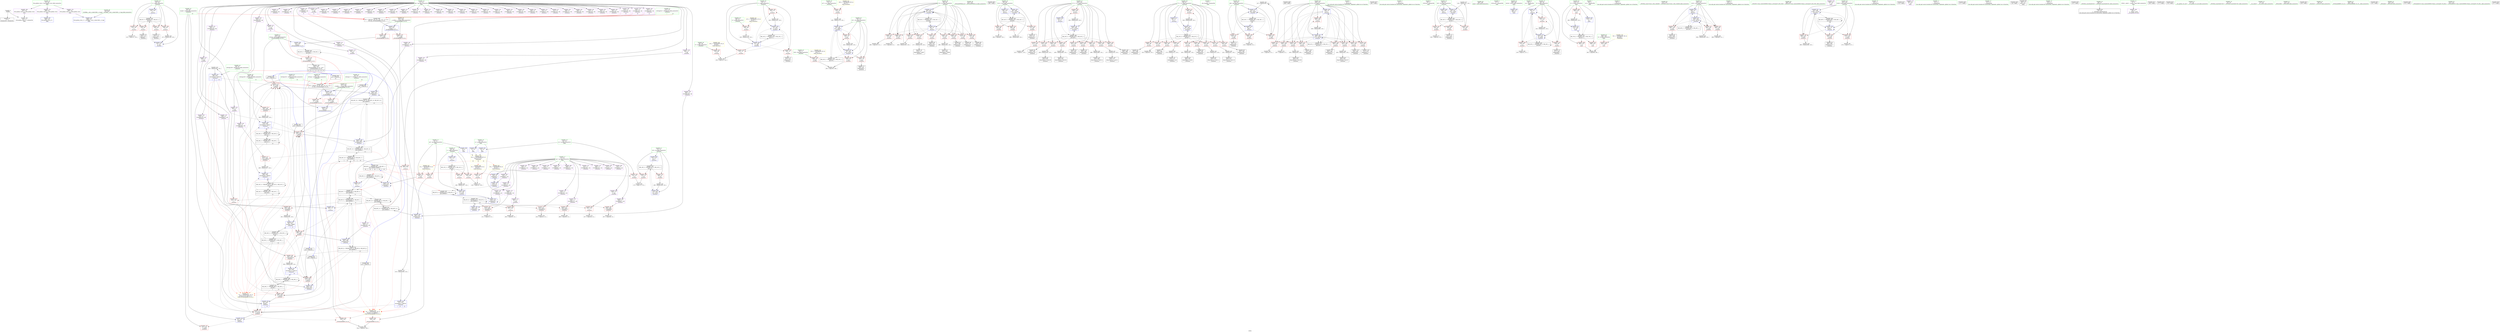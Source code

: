 digraph "SVFG" {
	label="SVFG";

	Node0x560830ac0230 [shape=record,color=grey,label="{NodeID: 0\nNullPtr}"];
	Node0x560830ac0230 -> Node0x560830af1a70[style=solid];
	Node0x560830ac0230 -> Node0x560830b004e0[style=solid];
	Node0x560830b2d7c0 [shape=record,color=black,label="{NodeID: 526\nMR_8V_3 = PHI(MR_8V_4, MR_8V_2, )\npts\{63 \}\n}"];
	Node0x560830b2d7c0 -> Node0x560830af8b60[style=dashed];
	Node0x560830b2d7c0 -> Node0x560830af8c30[style=dashed];
	Node0x560830b2d7c0 -> Node0x560830af8d00[style=dashed];
	Node0x560830b2d7c0 -> Node0x560830af8dd0[style=dashed];
	Node0x560830b2d7c0 -> Node0x560830b00850[style=dashed];
	Node0x560830b0b1d0 [shape=record,color=grey,label="{NodeID: 443\n355 = Binary(354, 119, )\n}"];
	Node0x560830b0b1d0 -> Node0x560830b01e40[style=solid];
	Node0x560830aff650 [shape=record,color=red,label="{NodeID: 277\n515\<--514\n\<--call244\n_Z5solvev\n}"];
	Node0x560830aff650 -> Node0x560830b02db0[style=solid];
	Node0x560830af3400 [shape=record,color=red,label="{NodeID: 194\n156\<--70\n\<--j\n_Z5solvev\n}"];
	Node0x560830af3400 -> Node0x560830af1ee0[style=solid];
	Node0x560830af0590 [shape=record,color=purple,label="{NodeID: 111\n225\<--11\narrayidx59\<--dp\n_Z5solvev\n}"];
	Node0x560830ac1890 [shape=record,color=green,label="{NodeID: 28\n66\<--67\na\<--a_field_insensitive\n_Z5solvev\n}"];
	Node0x560830ac1890 -> Node0x560830af9040[style=solid];
	Node0x560830b0dbd0 [shape=record,color=grey,label="{NodeID: 471\n267 = cmp(266, 22, )\n}"];
	Node0x560830b00e00 [shape=record,color=blue,label="{NodeID: 305\n78\<--180\nj31\<--add32\n_Z5solvev\n}"];
	Node0x560830b00e00 -> Node0x560830af38e0[style=dashed];
	Node0x560830b00e00 -> Node0x560830af39b0[style=dashed];
	Node0x560830b00e00 -> Node0x560830af3a80[style=dashed];
	Node0x560830b00e00 -> Node0x560830b00fa0[style=dashed];
	Node0x560830b00e00 -> Node0x560830b2e6c0[style=dashed];
	Node0x560830af4ac0 [shape=record,color=red,label="{NodeID: 222\n259\<--88\n\<--j75\n_Z5solvev\n}"];
	Node0x560830af4ac0 -> Node0x560830b0d750[style=solid];
	Node0x560830af6570 [shape=record,color=purple,label="{NodeID: 139\n436\<--11\narrayidx191\<--dp\n_Z5solvev\n}"];
	Node0x560830af1090 [shape=record,color=green,label="{NodeID: 56\n524\<--525\n_ZNSolsEPFRSoS_E\<--_ZNSolsEPFRSoS_E_field_insensitive\n}"];
	Node0x560830b5a0d0 [shape=record,color=black,label="{NodeID: 665\n585 = PHI()\n}"];
	Node0x560830b355c0 [shape=record,color=yellow,style=double,label="{NodeID: 582\n82V_1 = ENCHI(MR_82V_0)\npts\{10 23 25 \}\nFun[main]|{<s0>23|<s1>23|<s2>23}}"];
	Node0x560830b355c0:s0 -> Node0x560830b327c0[style=dashed,color=red];
	Node0x560830b355c0:s1 -> Node0x560830b332e0[style=dashed,color=red];
	Node0x560830b355c0:s2 -> Node0x560830b333c0[style=dashed,color=red];
	Node0x560830b24880 [shape=record,color=black,label="{NodeID: 499\nMR_60V_8 = PHI(MR_60V_10, MR_60V_7, )\npts\{160000 \}\n|{|<s5>9}}"];
	Node0x560830b24880 -> Node0x560830afea20[style=dashed];
	Node0x560830b24880 -> Node0x560830afeaf0[style=dashed];
	Node0x560830b24880 -> Node0x560830b01a30[style=dashed];
	Node0x560830b24880 -> Node0x560830b2a2b0[style=dashed];
	Node0x560830b24880 -> Node0x560830b322c0[style=dashed];
	Node0x560830b24880:s5 -> Node0x560830b34ff0[style=dashed,color=red];
	Node0x560830b024c0 [shape=record,color=blue,label="{NodeID: 333\n98\<--399\nt141\<--inc166\n_Z5solvev\n}"];
	Node0x560830b024c0 -> Node0x560830b1f380[style=dashed];
	Node0x560830afe060 [shape=record,color=red,label="{NodeID: 250\n504\<--104\n\<--t171\n_Z5solvev\n}"];
	Node0x560830afe060 -> Node0x560830afafd0[style=solid];
	Node0x560830af7c30 [shape=record,color=purple,label="{NodeID: 167\n264\<--17\narrayidx80\<--zaj\n_Z5solvev\n}"];
	Node0x560830af28a0 [shape=record,color=black,label="{NodeID: 84\n307\<--306\nidxprom106\<--\n_Z5solvev\n}"];
	Node0x560830ac2b00 [shape=record,color=green,label="{NodeID: 1\n7\<--1\n__dso_handle\<--dummyObj\nGlob }"];
	Node0x560830b0b350 [shape=record,color=grey,label="{NodeID: 444\n237 = Binary(236, 119, )\n}"];
	Node0x560830b0b350 -> Node0x560830b01550[style=solid];
	Node0x560830aff720 [shape=record,color=red,label="{NodeID: 278\n553\<--533\n\<--retval\n_ZSt3minIiERKT_S2_S2_\n}"];
	Node0x560830aff720 -> Node0x560830af0320[style=solid];
	Node0x560830af34d0 [shape=record,color=red,label="{NodeID: 195\n162\<--70\n\<--j\n_Z5solvev\n}"];
	Node0x560830af34d0 -> Node0x560830b0c0d0[style=solid];
	Node0x560830af0660 [shape=record,color=purple,label="{NodeID: 112\n228\<--11\narrayidx61\<--dp\n_Z5solvev\n}"];
	Node0x560830af0660 -> Node0x560830b013b0[style=solid];
	Node0x560830ac1960 [shape=record,color=green,label="{NodeID: 29\n68\<--69\nb\<--b_field_insensitive\n_Z5solvev\n}"];
	Node0x560830ac1960 -> Node0x560830af3260[style=solid];
	Node0x560830b0dd50 [shape=record,color=grey,label="{NodeID: 472\n311 = cmp(310, 22, )\n}"];
	Node0x560830b00ed0 [shape=record,color=blue,label="{NodeID: 306\n190\<--119\narrayidx38\<--\n_Z5solvev\n}"];
	Node0x560830b00ed0 -> Node0x560830b00ed0[style=dashed];
	Node0x560830b00ed0 -> Node0x560830b2ebc0[style=dashed];
	Node0x560830af4b90 [shape=record,color=red,label="{NodeID: 223\n269\<--88\n\<--j75\n_Z5solvev\n}"];
	Node0x560830af4b90 -> Node0x560830b0da50[style=solid];
	Node0x560830af6640 [shape=record,color=purple,label="{NodeID: 140\n437\<--11\narrayidx192\<--dp\n_Z5solvev\n|{<s0>12}}"];
	Node0x560830af6640:s0 -> Node0x560830b5a3d0[style=solid,color=red];
	Node0x560830af1190 [shape=record,color=green,label="{NodeID: 57\n533\<--534\nretval\<--retval_field_insensitive\n_ZSt3minIiERKT_S2_S2_\n}"];
	Node0x560830af1190 -> Node0x560830aff720[style=solid];
	Node0x560830af1190 -> Node0x560830b03020[style=solid];
	Node0x560830af1190 -> Node0x560830b030f0[style=solid];
	Node0x560830b5a200 [shape=record,color=black,label="{NodeID: 666\n589 = PHI()\n}"];
	Node0x560830b02590 [shape=record,color=blue,label="{NodeID: 334\n406\<--22\n\<--\n_Z5solvev\n}"];
	Node0x560830b02590 -> Node0x560830b21b80[style=dashed];
	Node0x560830afe130 [shape=record,color=red,label="{NodeID: 251\n416\<--106\n\<--j175\n_Z5solvev\n}"];
	Node0x560830afe130 -> Node0x560830b0cb50[style=solid];
	Node0x560830af7d00 [shape=record,color=purple,label="{NodeID: 168\n265\<--17\narrayidx81\<--zaj\n_Z5solvev\n}"];
	Node0x560830af7d00 -> Node0x560830afe950[style=solid];
	Node0x560830af2970 [shape=record,color=black,label="{NodeID: 85\n315\<--314\nidxprom112\<--sub111\n_Z5solvev\n}"];
	Node0x560830abff20 [shape=record,color=green,label="{NodeID: 2\n9\<--1\n\<--dummyObj\nCan only get source location for instruction, argument, global var or function.}"];
	Node0x560830b2e1c0 [shape=record,color=black,label="{NodeID: 528\nMR_18V_3 = PHI(MR_18V_4, MR_18V_2, )\npts\{73 \}\n}"];
	Node0x560830b2e1c0 -> Node0x560830af35a0[style=dashed];
	Node0x560830b2e1c0 -> Node0x560830af3670[style=dashed];
	Node0x560830b2e1c0 -> Node0x560830b01070[style=dashed];
	Node0x560830b0b4d0 [shape=record,color=grey,label="{NodeID: 445\n314 = Binary(313, 119, )\n}"];
	Node0x560830b0b4d0 -> Node0x560830af2970[style=solid];
	Node0x560830aff7f0 [shape=record,color=red,label="{NodeID: 279\n543\<--535\n\<--__a.addr\n_ZSt3minIiERKT_S2_S2_\n}"];
	Node0x560830aff7f0 -> Node0x560830affc00[style=solid];
	Node0x560830af35a0 [shape=record,color=red,label="{NodeID: 196\n173\<--72\n\<--i23\n_Z5solvev\n}"];
	Node0x560830af35a0 -> Node0x560830b0d450[style=solid];
	Node0x560830af0730 [shape=record,color=purple,label="{NodeID: 113\n249\<--11\n\<--dp\n_Z5solvev\n}"];
	Node0x560830af0730 -> Node0x560830b016f0[style=solid];
	Node0x560830ac1a30 [shape=record,color=green,label="{NodeID: 30\n70\<--71\nj\<--j_field_insensitive\n_Z5solvev\n}"];
	Node0x560830ac1a30 -> Node0x560830af3330[style=solid];
	Node0x560830ac1a30 -> Node0x560830af3400[style=solid];
	Node0x560830ac1a30 -> Node0x560830af34d0[style=solid];
	Node0x560830ac1a30 -> Node0x560830b009f0[style=solid];
	Node0x560830ac1a30 -> Node0x560830b00b90[style=solid];
	Node0x560830b0ded0 [shape=record,color=grey,label="{NodeID: 473\n247 = cmp(246, 22, )\n}"];
	Node0x560830b00fa0 [shape=record,color=blue,label="{NodeID: 307\n78\<--194\nj31\<--inc40\n_Z5solvev\n}"];
	Node0x560830b00fa0 -> Node0x560830af38e0[style=dashed];
	Node0x560830b00fa0 -> Node0x560830af39b0[style=dashed];
	Node0x560830b00fa0 -> Node0x560830af3a80[style=dashed];
	Node0x560830b00fa0 -> Node0x560830b00fa0[style=dashed];
	Node0x560830b00fa0 -> Node0x560830b2e6c0[style=dashed];
	Node0x560830af4c60 [shape=record,color=red,label="{NodeID: 224\n276\<--88\n\<--j75\n_Z5solvev\n}"];
	Node0x560830af4c60 -> Node0x560830b096d0[style=solid];
	Node0x560830af6710 [shape=record,color=purple,label="{NodeID: 141\n441\<--11\narrayidx196\<--dp\n_Z5solvev\n}"];
	Node0x560830af1260 [shape=record,color=green,label="{NodeID: 58\n535\<--536\n__a.addr\<--__a.addr_field_insensitive\n_ZSt3minIiERKT_S2_S2_\n}"];
	Node0x560830af1260 -> Node0x560830aff7f0[style=solid];
	Node0x560830af1260 -> Node0x560830aff8c0[style=solid];
	Node0x560830af1260 -> Node0x560830b02e80[style=solid];
	Node0x560830b5a300 [shape=record,color=black,label="{NodeID: 667\n591 = PHI()\n}"];
	Node0x560830b02660 [shape=record,color=blue,label="{NodeID: 335\n104\<--217\nt171\<--\n_Z5solvev\n}"];
	Node0x560830b02660 -> Node0x560830b20780[style=dashed];
	Node0x560830afe200 [shape=record,color=red,label="{NodeID: 252\n426\<--106\n\<--j175\n_Z5solvev\n}"];
	Node0x560830afe200 -> Node0x560830b0e350[style=solid];
	Node0x560830af7dd0 [shape=record,color=purple,label="{NodeID: 169\n308\<--17\narrayidx107\<--zaj\n_Z5solvev\n}"];
	Node0x560830af2a40 [shape=record,color=black,label="{NodeID: 86\n318\<--317\nidxprom114\<--\n_Z5solvev\n}"];
	Node0x560830abffb0 [shape=record,color=green,label="{NodeID: 3\n22\<--1\n\<--dummyObj\nCan only get source location for instruction, argument, global var or function.}"];
	Node0x560830b2e6c0 [shape=record,color=black,label="{NodeID: 529\nMR_24V_2 = PHI(MR_24V_4, MR_24V_1, )\npts\{79 \}\n}"];
	Node0x560830b2e6c0 -> Node0x560830b00e00[style=dashed];
	Node0x560830b0b650 [shape=record,color=grey,label="{NodeID: 446\n345 = Binary(344, 119, )\n}"];
	Node0x560830b0b650 -> Node0x560830b01ca0[style=solid];
	Node0x560830aff8c0 [shape=record,color=red,label="{NodeID: 280\n550\<--535\n\<--__a.addr\n_ZSt3minIiERKT_S2_S2_\n}"];
	Node0x560830aff8c0 -> Node0x560830b030f0[style=solid];
	Node0x560830af3670 [shape=record,color=red,label="{NodeID: 197\n198\<--72\n\<--i23\n_Z5solvev\n}"];
	Node0x560830af3670 -> Node0x560830b09e50[style=solid];
	Node0x560830af0800 [shape=record,color=purple,label="{NodeID: 114\n275\<--11\narrayidx86\<--dp\n_Z5solvev\n}"];
	Node0x560830ac1b00 [shape=record,color=green,label="{NodeID: 31\n72\<--73\ni23\<--i23_field_insensitive\n_Z5solvev\n}"];
	Node0x560830ac1b00 -> Node0x560830af35a0[style=solid];
	Node0x560830ac1b00 -> Node0x560830af3670[style=solid];
	Node0x560830ac1b00 -> Node0x560830b00d30[style=solid];
	Node0x560830ac1b00 -> Node0x560830b01070[style=solid];
	Node0x560830b0e050 [shape=record,color=grey,label="{NodeID: 474\n122 = cmp(121, 123, )\n}"];
	Node0x560830b01070 [shape=record,color=blue,label="{NodeID: 308\n72\<--199\ni23\<--inc43\n_Z5solvev\n}"];
	Node0x560830b01070 -> Node0x560830b2e1c0[style=dashed];
	Node0x560830af4d30 [shape=record,color=red,label="{NodeID: 225\n285\<--88\n\<--j75\n_Z5solvev\n}"];
	Node0x560830af4d30 -> Node0x560830b0a8d0[style=solid];
	Node0x560830af67e0 [shape=record,color=purple,label="{NodeID: 142\n445\<--11\narrayidx199\<--dp\n_Z5solvev\n}"];
	Node0x560830af1330 [shape=record,color=green,label="{NodeID: 59\n537\<--538\n__b.addr\<--__b.addr_field_insensitive\n_ZSt3minIiERKT_S2_S2_\n}"];
	Node0x560830af1330 -> Node0x560830aff990[style=solid];
	Node0x560830af1330 -> Node0x560830affa60[style=solid];
	Node0x560830af1330 -> Node0x560830b02f50[style=solid];
	Node0x560830b5a3d0 [shape=record,color=black,label="{NodeID: 668\n531 = PHI(280, 320, 357, 437, 475, 112, 94, )\n0th arg _ZSt3minIiERKT_S2_S2_ }"];
	Node0x560830b5a3d0 -> Node0x560830b02e80[style=solid];
	Node0x560830b02730 [shape=record,color=blue,label="{NodeID: 336\n106\<--22\nj175\<--\n_Z5solvev\n}"];
	Node0x560830b02730 -> Node0x560830afe130[style=dashed];
	Node0x560830b02730 -> Node0x560830afe200[style=dashed];
	Node0x560830b02730 -> Node0x560830afe2d0[style=dashed];
	Node0x560830b02730 -> Node0x560830afe3a0[style=dashed];
	Node0x560830b02730 -> Node0x560830afe470[style=dashed];
	Node0x560830b02730 -> Node0x560830afe540[style=dashed];
	Node0x560830b02730 -> Node0x560830afe610[style=dashed];
	Node0x560830b02730 -> Node0x560830afe6e0[style=dashed];
	Node0x560830b02730 -> Node0x560830afe7b0[style=dashed];
	Node0x560830b02730 -> Node0x560830b02b40[style=dashed];
	Node0x560830b02730 -> Node0x560830b20c80[style=dashed];
	Node0x560830afe2d0 [shape=record,color=red,label="{NodeID: 253\n433\<--106\n\<--j175\n_Z5solvev\n}"];
	Node0x560830afe2d0 -> Node0x560830b0c3d0[style=solid];
	Node0x560830af7ea0 [shape=record,color=purple,label="{NodeID: 170\n309\<--17\narrayidx108\<--zaj\n_Z5solvev\n}"];
	Node0x560830af7ea0 -> Node0x560830afebc0[style=solid];
	Node0x560830af2b10 [shape=record,color=black,label="{NodeID: 87\n323\<--322\nidxprom119\<--sub118\n_Z5solvev\n}"];
	Node0x560830ac2620 [shape=record,color=green,label="{NodeID: 4\n26\<--1\n_ZSt3cin\<--dummyObj\nGlob }"];
	Node0x560830b2ebc0 [shape=record,color=black,label="{NodeID: 530\nMR_62V_8 = PHI(MR_62V_9, MR_62V_5, )\npts\{200000 \}\n|{|<s8>23}}"];
	Node0x560830b2ebc0 -> Node0x560830afe880[style=dashed];
	Node0x560830b2ebc0 -> Node0x560830afe950[style=dashed];
	Node0x560830b2ebc0 -> Node0x560830afebc0[style=dashed];
	Node0x560830b2ebc0 -> Node0x560830afefd0[style=dashed];
	Node0x560830b2ebc0 -> Node0x560830aff0a0[style=dashed];
	Node0x560830b2ebc0 -> Node0x560830aff310[style=dashed];
	Node0x560830b2ebc0 -> Node0x560830b00ed0[style=dashed];
	Node0x560830b2ebc0 -> Node0x560830b2ebc0[style=dashed];
	Node0x560830b2ebc0:s8 -> Node0x560830b27580[style=dashed,color=blue];
	Node0x560830b0b7d0 [shape=record,color=grey,label="{NodeID: 447\n242 = Binary(241, 119, )\n}"];
	Node0x560830b0b7d0 -> Node0x560830b01620[style=solid];
	Node0x560830aff990 [shape=record,color=red,label="{NodeID: 281\n541\<--537\n\<--__b.addr\n_ZSt3minIiERKT_S2_S2_\n}"];
	Node0x560830aff990 -> Node0x560830affb30[style=solid];
	Node0x560830af3740 [shape=record,color=red,label="{NodeID: 198\n179\<--74\n\<--a27\n_Z5solvev\n}"];
	Node0x560830af3740 -> Node0x560830b0aa50[style=solid];
	Node0x560830af08d0 [shape=record,color=purple,label="{NodeID: 115\n279\<--11\narrayidx89\<--dp\n_Z5solvev\n}"];
	Node0x560830ac1bd0 [shape=record,color=green,label="{NodeID: 32\n74\<--75\na27\<--a27_field_insensitive\n_Z5solvev\n}"];
	Node0x560830ac1bd0 -> Node0x560830af3740[style=solid];
	Node0x560830b0e1d0 [shape=record,color=grey,label="{NodeID: 475\n144 = cmp(142, 143, )\n}"];
	Node0x560830b01140 [shape=record,color=blue,label="{NodeID: 309\n80\<--119\nt45\<--\n_Z5solvev\n}"];
	Node0x560830b01140 -> Node0x560830b22580[style=dashed];
	Node0x560830af4e00 [shape=record,color=red,label="{NodeID: 226\n300\<--88\n\<--j75\n_Z5solvev\n}"];
	Node0x560830af4e00 -> Node0x560830af27d0[style=solid];
	Node0x560830af68b0 [shape=record,color=purple,label="{NodeID: 143\n446\<--11\narrayidx200\<--dp\n_Z5solvev\n}"];
	Node0x560830af68b0 -> Node0x560830aff170[style=solid];
	Node0x560830af1400 [shape=record,color=green,label="{NodeID: 60\n563\<--564\nmain\<--main_field_insensitive\n}"];
	Node0x560830b5aab0 [shape=record,color=black,label="{NodeID: 669\n532 = PHI(90, 92, 96, 108, 110, 512, 513, )\n1st arg _ZSt3minIiERKT_S2_S2_ }"];
	Node0x560830b5aab0 -> Node0x560830b02f50[style=solid];
	Node0x560830afae50 [shape=record,color=grey,label="{NodeID: 420\n500 = Binary(499, 119, )\n}"];
	Node0x560830afae50 -> Node0x560830b02b40[style=solid];
	Node0x560830b02800 [shape=record,color=blue,label="{NodeID: 337\n108\<--448\nref.tmp193\<--add201\n_Z5solvev\n|{|<s2>12}}"];
	Node0x560830b02800 -> Node0x560830aff240[style=dashed];
	Node0x560830b02800 -> Node0x560830b2a7b0[style=dashed];
	Node0x560830b02800:s2 -> Node0x560830b35100[style=dashed,color=red];
	Node0x560830afe3a0 [shape=record,color=red,label="{NodeID: 254\n442\<--106\n\<--j175\n_Z5solvev\n}"];
	Node0x560830afe3a0 -> Node0x560830b0b950[style=solid];
	Node0x560830af7f70 [shape=record,color=purple,label="{NodeID: 171\n402\<--17\n\<--zaj\n_Z5solvev\n}"];
	Node0x560830af7f70 -> Node0x560830afefd0[style=solid];
	Node0x560830af2be0 [shape=record,color=black,label="{NodeID: 88\n326\<--325\nidxprom121\<--\n_Z5solvev\n}"];
	Node0x560830ac26b0 [shape=record,color=green,label="{NodeID: 5\n27\<--1\n_ZSt4cout\<--dummyObj\nGlob }"];
	Node0x560830b0b950 [shape=record,color=grey,label="{NodeID: 448\n443 = Binary(442, 119, )\n}"];
	Node0x560830b0b950 -> Node0x560830aefb00[style=solid];
	Node0x560830affa60 [shape=record,color=red,label="{NodeID: 282\n547\<--537\n\<--__b.addr\n_ZSt3minIiERKT_S2_S2_\n}"];
	Node0x560830affa60 -> Node0x560830b03020[style=solid];
	Node0x560830af3810 [shape=record,color=red,label="{NodeID: 199\n184\<--76\n\<--b28\n_Z5solvev\n}"];
	Node0x560830af3810 -> Node0x560830b0d5d0[style=solid];
	Node0x560830af52c0 [shape=record,color=purple,label="{NodeID: 116\n280\<--11\narrayidx90\<--dp\n_Z5solvev\n|{<s0>9}}"];
	Node0x560830af52c0:s0 -> Node0x560830b5a3d0[style=solid,color=red];
	Node0x560830ac1ca0 [shape=record,color=green,label="{NodeID: 33\n76\<--77\nb28\<--b28_field_insensitive\n_Z5solvev\n}"];
	Node0x560830ac1ca0 -> Node0x560830af3810[style=solid];
	Node0x560830b0e350 [shape=record,color=grey,label="{NodeID: 476\n427 = cmp(426, 22, )\n}"];
	Node0x560830b01210 [shape=record,color=blue,label="{NodeID: 310\n82\<--22\nj49\<--\n_Z5solvev\n}"];
	Node0x560830b01210 -> Node0x560830af3dc0[style=dashed];
	Node0x560830b01210 -> Node0x560830af3e90[style=dashed];
	Node0x560830b01210 -> Node0x560830af3f60[style=dashed];
	Node0x560830b01210 -> Node0x560830b01550[style=dashed];
	Node0x560830b01210 -> Node0x560830b22a80[style=dashed];
	Node0x560830af4ed0 [shape=record,color=red,label="{NodeID: 227\n317\<--88\n\<--j75\n_Z5solvev\n}"];
	Node0x560830af4ed0 -> Node0x560830af2a40[style=solid];
	Node0x560830af6980 [shape=record,color=purple,label="{NodeID: 144\n454\<--11\narrayidx204\<--dp\n_Z5solvev\n}"];
	Node0x560830af1500 [shape=record,color=green,label="{NodeID: 61\n566\<--567\nretval\<--retval_field_insensitive\nmain\n}"];
	Node0x560830af1500 -> Node0x560830b031c0[style=solid];
	Node0x560830afafd0 [shape=record,color=grey,label="{NodeID: 421\n505 = Binary(504, 119, )\n}"];
	Node0x560830afafd0 -> Node0x560830b02c10[style=solid];
	Node0x560830b028d0 [shape=record,color=blue,label="{NodeID: 338\n458\<--451\narrayidx207\<--\n_Z5solvev\n}"];
	Node0x560830b028d0 -> Node0x560830b2acb0[style=dashed];
	Node0x560830afe470 [shape=record,color=red,label="{NodeID: 255\n455\<--106\n\<--j175\n_Z5solvev\n}"];
	Node0x560830afe470 -> Node0x560830aefca0[style=solid];
	Node0x560830af8040 [shape=record,color=purple,label="{NodeID: 172\n421\<--17\narrayidx180\<--zaj\n_Z5solvev\n}"];
	Node0x560830af2cb0 [shape=record,color=black,label="{NodeID: 89\n335\<--334\nidxprom126\<--\n_Z5solvev\n}"];
	Node0x560830abf4e0 [shape=record,color=green,label="{NodeID: 6\n28\<--1\n.str\<--dummyObj\nGlob }"];
	Node0x560830b2f5c0 [shape=record,color=black,label="{NodeID: 532\nMR_60V_15 = PHI(MR_60V_16, MR_60V_14, )\npts\{160000 \}\n}"];
	Node0x560830b2f5c0 -> Node0x560830b02250[style=dashed];
	Node0x560830b2f5c0 -> Node0x560830b20280[style=dashed];
	Node0x560830b2f5c0 -> Node0x560830b2f5c0[style=dashed];
	Node0x560830b0bad0 [shape=record,color=grey,label="{NodeID: 449\n439 = Binary(438, 119, )\n}"];
	Node0x560830b0bad0 -> Node0x560830aefa30[style=solid];
	Node0x560830affb30 [shape=record,color=red,label="{NodeID: 283\n542\<--541\n\<--\n_ZSt3minIiERKT_S2_S2_\n}"];
	Node0x560830affb30 -> Node0x560830b0c550[style=solid];
	Node0x560830af38e0 [shape=record,color=red,label="{NodeID: 200\n183\<--78\n\<--j31\n_Z5solvev\n}"];
	Node0x560830af38e0 -> Node0x560830b0d5d0[style=solid];
	Node0x560830af5390 [shape=record,color=purple,label="{NodeID: 117\n284\<--11\narrayidx93\<--dp\n_Z5solvev\n}"];
	Node0x560830aeef00 [shape=record,color=green,label="{NodeID: 34\n78\<--79\nj31\<--j31_field_insensitive\n_Z5solvev\n}"];
	Node0x560830aeef00 -> Node0x560830af38e0[style=solid];
	Node0x560830aeef00 -> Node0x560830af39b0[style=solid];
	Node0x560830aeef00 -> Node0x560830af3a80[style=solid];
	Node0x560830aeef00 -> Node0x560830b00e00[style=solid];
	Node0x560830aeef00 -> Node0x560830b00fa0[style=solid];
	Node0x560830b0e4d0 [shape=record,color=grey,label="{NodeID: 477\n205 = cmp(204, 123, )\n}"];
	Node0x560830b012e0 [shape=record,color=blue,label="{NodeID: 311\n84\<--22\nk\<--\n_Z5solvev\n}"];
	Node0x560830b012e0 -> Node0x560830af4030[style=dashed];
	Node0x560830b012e0 -> Node0x560830af4100[style=dashed];
	Node0x560830b012e0 -> Node0x560830af41d0[style=dashed];
	Node0x560830b012e0 -> Node0x560830b012e0[style=dashed];
	Node0x560830b012e0 -> Node0x560830b01480[style=dashed];
	Node0x560830b012e0 -> Node0x560830b22f80[style=dashed];
	Node0x560830af4fa0 [shape=record,color=red,label="{NodeID: 228\n325\<--88\n\<--j75\n_Z5solvev\n}"];
	Node0x560830af4fa0 -> Node0x560830af2be0[style=solid];
	Node0x560830af6a50 [shape=record,color=purple,label="{NodeID: 145\n457\<--11\narrayidx206\<--dp\n_Z5solvev\n}"];
	Node0x560830af15d0 [shape=record,color=green,label="{NodeID: 62\n568\<--569\ntt\<--tt_field_insensitive\nmain\n}"];
	Node0x560830af15d0 -> Node0x560830affcd0[style=solid];
	Node0x560830b09250 [shape=record,color=grey,label="{NodeID: 422\n510 = Binary(509, 119, )\n}"];
	Node0x560830b09250 -> Node0x560830b02ce0[style=solid];
	Node0x560830b029a0 [shape=record,color=blue,label="{NodeID: 339\n110\<--485\nref.tmp220\<--add227\n_Z5solvev\n|{|<s2>13}}"];
	Node0x560830b029a0 -> Node0x560830aff4b0[style=dashed];
	Node0x560830b029a0 -> Node0x560830b2cdf0[style=dashed];
	Node0x560830b029a0:s2 -> Node0x560830b35100[style=dashed,color=red];
	Node0x560830afe540 [shape=record,color=red,label="{NodeID: 256\n472\<--106\n\<--j175\n_Z5solvev\n}"];
	Node0x560830afe540 -> Node0x560830aeff10[style=solid];
	Node0x560830af8110 [shape=record,color=purple,label="{NodeID: 173\n422\<--17\narrayidx181\<--zaj\n_Z5solvev\n}"];
	Node0x560830af8110 -> Node0x560830aff0a0[style=solid];
	Node0x560830af2d80 [shape=record,color=black,label="{NodeID: 90\n338\<--337\nidxprom128\<--\n_Z5solvev\n}"];
	Node0x560830abf570 [shape=record,color=green,label="{NodeID: 7\n30\<--1\n.str.1\<--dummyObj\nGlob }"];
	Node0x560830b2fac0 [shape=record,color=black,label="{NodeID: 533\nMR_16V_2 = PHI(MR_16V_4, MR_16V_1, )\npts\{71 \}\n}"];
	Node0x560830b2fac0 -> Node0x560830b009f0[style=dashed];
	Node0x560830b0bc50 [shape=record,color=grey,label="{NodeID: 450\n232 = Binary(231, 119, )\n}"];
	Node0x560830b0bc50 -> Node0x560830b01480[style=solid];
	Node0x560830affc00 [shape=record,color=red,label="{NodeID: 284\n544\<--543\n\<--\n_ZSt3minIiERKT_S2_S2_\n}"];
	Node0x560830affc00 -> Node0x560830b0c550[style=solid];
	Node0x560830af39b0 [shape=record,color=red,label="{NodeID: 201\n187\<--78\n\<--j31\n_Z5solvev\n}"];
	Node0x560830af39b0 -> Node0x560830af1fb0[style=solid];
	Node0x560830af5460 [shape=record,color=purple,label="{NodeID: 118\n288\<--11\narrayidx96\<--dp\n_Z5solvev\n}"];
	Node0x560830aeef90 [shape=record,color=green,label="{NodeID: 35\n80\<--81\nt45\<--t45_field_insensitive\n_Z5solvev\n}"];
	Node0x560830aeef90 -> Node0x560830af3b50[style=solid];
	Node0x560830aeef90 -> Node0x560830af3c20[style=solid];
	Node0x560830aeef90 -> Node0x560830af3cf0[style=solid];
	Node0x560830aeef90 -> Node0x560830b01140[style=solid];
	Node0x560830aeef90 -> Node0x560830b01620[style=solid];
	Node0x560830b0e650 [shape=record,color=grey,label="{NodeID: 478\n424 = cmp(423, 22, )\n}"];
	Node0x560830b013b0 [shape=record,color=blue,label="{NodeID: 312\n228\<--219\narrayidx61\<--\n_Z5solvev\n}"];
	Node0x560830b013b0 -> Node0x560830b013b0[style=dashed];
	Node0x560830b013b0 -> Node0x560830b289b0[style=dashed];
	Node0x560830af5070 [shape=record,color=red,label="{NodeID: 229\n337\<--88\n\<--j75\n_Z5solvev\n}"];
	Node0x560830af5070 -> Node0x560830af2d80[style=solid];
	Node0x560830af6b20 [shape=record,color=purple,label="{NodeID: 146\n458\<--11\narrayidx207\<--dp\n_Z5solvev\n}"];
	Node0x560830af6b20 -> Node0x560830b028d0[style=solid];
	Node0x560830af16a0 [shape=record,color=green,label="{NodeID: 63\n570\<--571\nit\<--it_field_insensitive\nmain\n}"];
	Node0x560830af16a0 -> Node0x560830affda0[style=solid];
	Node0x560830af16a0 -> Node0x560830affe70[style=solid];
	Node0x560830af16a0 -> Node0x560830afff40[style=solid];
	Node0x560830af16a0 -> Node0x560830b03290[style=solid];
	Node0x560830af16a0 -> Node0x560830b03360[style=solid];
	Node0x560830b093d0 [shape=record,color=grey,label="{NodeID: 423\n485 = Binary(484, 119, )\n}"];
	Node0x560830b093d0 -> Node0x560830b029a0[style=solid];
	Node0x560830b02a70 [shape=record,color=blue,label="{NodeID: 340\n495\<--488\narrayidx233\<--\n_Z5solvev\n}"];
	Node0x560830b02a70 -> Node0x560830b318c0[style=dashed];
	Node0x560830afe610 [shape=record,color=red,label="{NodeID: 257\n480\<--106\n\<--j175\n_Z5solvev\n}"];
	Node0x560830afe610 -> Node0x560830af00b0[style=solid];
	Node0x560830af81e0 [shape=record,color=purple,label="{NodeID: 174\n463\<--17\narrayidx210\<--zaj\n_Z5solvev\n}"];
	Node0x560830af2e50 [shape=record,color=black,label="{NodeID: 91\n378\<--377\nidxprom153\<--\n_Z5solvev\n}"];
	Node0x560830abf600 [shape=record,color=green,label="{NodeID: 8\n33\<--1\n\<--dummyObj\nCan only get source location for instruction, argument, global var or function.}"];
	Node0x560830b2ffc0 [shape=record,color=black,label="{NodeID: 534\nMR_10V_3 = PHI(MR_10V_4, MR_10V_2, )\npts\{65 \}\n}"];
	Node0x560830b2ffc0 -> Node0x560830af8ea0[style=dashed];
	Node0x560830b2ffc0 -> Node0x560830af8f70[style=dashed];
	Node0x560830b2ffc0 -> Node0x560830b00c60[style=dashed];
	Node0x560830b0bdd0 [shape=record,color=grey,label="{NodeID: 451\n149 = Binary(148, 119, )\n}"];
	Node0x560830b0bdd0 -> Node0x560830b009f0[style=solid];
	Node0x560830affcd0 [shape=record,color=red,label="{NodeID: 285\n581\<--568\n\<--tt\nmain\n}"];
	Node0x560830affcd0 -> Node0x560830b0c850[style=solid];
	Node0x560830af3a80 [shape=record,color=red,label="{NodeID: 202\n193\<--78\n\<--j31\n_Z5solvev\n}"];
	Node0x560830af3a80 -> Node0x560830b09b50[style=solid];
	Node0x560830af5530 [shape=record,color=purple,label="{NodeID: 119\n289\<--11\narrayidx97\<--dp\n_Z5solvev\n}"];
	Node0x560830af5530 -> Node0x560830afea20[style=solid];
	Node0x560830aef020 [shape=record,color=green,label="{NodeID: 36\n82\<--83\nj49\<--j49_field_insensitive\n_Z5solvev\n}"];
	Node0x560830aef020 -> Node0x560830af3dc0[style=solid];
	Node0x560830aef020 -> Node0x560830af3e90[style=solid];
	Node0x560830aef020 -> Node0x560830af3f60[style=solid];
	Node0x560830aef020 -> Node0x560830b01210[style=solid];
	Node0x560830aef020 -> Node0x560830b01550[style=solid];
	Node0x560830b0e7d0 [shape=record,color=grey,label="{NodeID: 479\n210 = cmp(209, 211, )\n}"];
	Node0x560830b01480 [shape=record,color=blue,label="{NodeID: 313\n84\<--232\nk\<--inc63\n_Z5solvev\n}"];
	Node0x560830b01480 -> Node0x560830af4030[style=dashed];
	Node0x560830b01480 -> Node0x560830af4100[style=dashed];
	Node0x560830b01480 -> Node0x560830af41d0[style=dashed];
	Node0x560830b01480 -> Node0x560830b012e0[style=dashed];
	Node0x560830b01480 -> Node0x560830b01480[style=dashed];
	Node0x560830b01480 -> Node0x560830b22f80[style=dashed];
	Node0x560830af5140 [shape=record,color=red,label="{NodeID: 230\n344\<--88\n\<--j75\n_Z5solvev\n}"];
	Node0x560830af5140 -> Node0x560830b0b650[style=solid];
	Node0x560830af6bf0 [shape=record,color=purple,label="{NodeID: 147\n471\<--11\narrayidx216\<--dp\n_Z5solvev\n}"];
	Node0x560830af1770 [shape=record,color=green,label="{NodeID: 64\n575\<--576\n_ZNSt8ios_base15sync_with_stdioEb\<--_ZNSt8ios_base15sync_with_stdioEb_field_insensitive\n}"];
	Node0x560830b27080 [shape=record,color=black,label="{NodeID: 507\nMR_78V_3 = PHI(MR_78V_4, MR_78V_2, )\npts\{571 \}\n}"];
	Node0x560830b27080 -> Node0x560830affda0[style=dashed];
	Node0x560830b27080 -> Node0x560830affe70[style=dashed];
	Node0x560830b27080 -> Node0x560830afff40[style=dashed];
	Node0x560830b27080 -> Node0x560830b03360[style=dashed];
	Node0x560830b09550 [shape=record,color=grey,label="{NodeID: 424\n399 = Binary(398, 119, )\n}"];
	Node0x560830b09550 -> Node0x560830b024c0[style=solid];
	Node0x560830b02b40 [shape=record,color=blue,label="{NodeID: 341\n106\<--500\nj175\<--inc236\n_Z5solvev\n}"];
	Node0x560830b02b40 -> Node0x560830afe130[style=dashed];
	Node0x560830b02b40 -> Node0x560830afe200[style=dashed];
	Node0x560830b02b40 -> Node0x560830afe2d0[style=dashed];
	Node0x560830b02b40 -> Node0x560830afe3a0[style=dashed];
	Node0x560830b02b40 -> Node0x560830afe470[style=dashed];
	Node0x560830b02b40 -> Node0x560830afe540[style=dashed];
	Node0x560830b02b40 -> Node0x560830afe610[style=dashed];
	Node0x560830b02b40 -> Node0x560830afe6e0[style=dashed];
	Node0x560830b02b40 -> Node0x560830afe7b0[style=dashed];
	Node0x560830b02b40 -> Node0x560830b02b40[style=dashed];
	Node0x560830b02b40 -> Node0x560830b20c80[style=dashed];
	Node0x560830afe6e0 [shape=record,color=red,label="{NodeID: 258\n492\<--106\n\<--j175\n_Z5solvev\n}"];
	Node0x560830afe6e0 -> Node0x560830af0250[style=solid];
	Node0x560830af82b0 [shape=record,color=purple,label="{NodeID: 175\n464\<--17\narrayidx211\<--zaj\n_Z5solvev\n}"];
	Node0x560830af82b0 -> Node0x560830aff310[style=solid];
	Node0x560830af2f20 [shape=record,color=black,label="{NodeID: 92\n381\<--380\nidxprom155\<--\n_Z5solvev\n}"];
	Node0x560830abf690 [shape=record,color=green,label="{NodeID: 9\n119\<--1\n\<--dummyObj\nCan only get source location for instruction, argument, global var or function.}"];
	Node0x560830b304c0 [shape=record,color=black,label="{NodeID: 535\nMR_62V_5 = PHI(MR_62V_6, MR_62V_2, )\npts\{200000 \}\n}"];
	Node0x560830b304c0 -> Node0x560830b00ac0[style=dashed];
	Node0x560830b304c0 -> Node0x560830b2ebc0[style=dashed];
	Node0x560830b304c0 -> Node0x560830b304c0[style=dashed];
	Node0x560830b0bf50 [shape=record,color=grey,label="{NodeID: 452\n448 = Binary(447, 119, )\n}"];
	Node0x560830b0bf50 -> Node0x560830b02800[style=solid];
	Node0x560830affda0 [shape=record,color=red,label="{NodeID: 286\n580\<--570\n\<--it\nmain\n}"];
	Node0x560830affda0 -> Node0x560830b0c850[style=solid];
	Node0x560830af3b50 [shape=record,color=red,label="{NodeID: 203\n204\<--80\n\<--t45\n_Z5solvev\n}"];
	Node0x560830af3b50 -> Node0x560830b0e4d0[style=solid];
	Node0x560830af5600 [shape=record,color=purple,label="{NodeID: 120\n299\<--11\narrayidx101\<--dp\n_Z5solvev\n}"];
	Node0x560830aef0b0 [shape=record,color=green,label="{NodeID: 37\n84\<--85\nk\<--k_field_insensitive\n_Z5solvev\n}"];
	Node0x560830aef0b0 -> Node0x560830af4030[style=solid];
	Node0x560830aef0b0 -> Node0x560830af4100[style=solid];
	Node0x560830aef0b0 -> Node0x560830af41d0[style=solid];
	Node0x560830aef0b0 -> Node0x560830b012e0[style=solid];
	Node0x560830aef0b0 -> Node0x560830b01480[style=solid];
	Node0x560830b0e950 [shape=record,color=grey,label="{NodeID: 480\n216 = cmp(215, 217, )\n}"];
	Node0x560830b01550 [shape=record,color=blue,label="{NodeID: 314\n82\<--237\nj49\<--inc66\n_Z5solvev\n}"];
	Node0x560830b01550 -> Node0x560830af3dc0[style=dashed];
	Node0x560830b01550 -> Node0x560830af3e90[style=dashed];
	Node0x560830b01550 -> Node0x560830af3f60[style=dashed];
	Node0x560830b01550 -> Node0x560830b01550[style=dashed];
	Node0x560830b01550 -> Node0x560830b22a80[style=dashed];
	Node0x560830afd130 [shape=record,color=red,label="{NodeID: 231\n517\<--94\n\<--wynik\n_Z5solvev\n}"];
	Node0x560830af6cc0 [shape=record,color=purple,label="{NodeID: 148\n474\<--11\narrayidx218\<--dp\n_Z5solvev\n}"];
	Node0x560830af1870 [shape=record,color=green,label="{NodeID: 65\n586\<--587\n_ZStlsISt11char_traitsIcEERSt13basic_ostreamIcT_ES5_PKc\<--_ZStlsISt11char_traitsIcEERSt13basic_ostreamIcT_ES5_PKc_field_insensitive\n}"];
	Node0x560830b27580 [shape=record,color=black,label="{NodeID: 508\nMR_80V_2 = PHI(MR_80V_3, MR_80V_1, )\npts\{160000 200000 \}\n|{<s0>23|<s1>23|<s2>23|<s3>23|<s4>23}}"];
	Node0x560830b27580:s0 -> Node0x560830b006b0[style=dashed,color=red];
	Node0x560830b27580:s1 -> Node0x560830b016f0[style=dashed,color=red];
	Node0x560830b27580:s2 -> Node0x560830b289b0[style=dashed,color=red];
	Node0x560830b27580:s3 -> Node0x560830b2a2b0[style=dashed,color=red];
	Node0x560830b27580:s4 -> Node0x560830b304c0[style=dashed,color=red];
	Node0x560830b096d0 [shape=record,color=grey,label="{NodeID: 425\n277 = Binary(276, 119, )\n}"];
	Node0x560830b096d0 -> Node0x560830af2490[style=solid];
	Node0x560830b02c10 [shape=record,color=blue,label="{NodeID: 342\n104\<--505\nt171\<--inc239\n_Z5solvev\n}"];
	Node0x560830b02c10 -> Node0x560830b20780[style=dashed];
	Node0x560830afe7b0 [shape=record,color=red,label="{NodeID: 259\n499\<--106\n\<--j175\n_Z5solvev\n}"];
	Node0x560830afe7b0 -> Node0x560830afae50[style=solid];
	Node0x560830af8380 [shape=record,color=purple,label="{NodeID: 176\n584\<--28\n\<--.str\nmain\n}"];
	Node0x560830af2ff0 [shape=record,color=black,label="{NodeID: 93\n384\<--383\nidxprom157\<--\n_Z5solvev\n}"];
	Node0x560830abf720 [shape=record,color=green,label="{NodeID: 10\n123\<--1\n\<--dummyObj\nCan only get source location for instruction, argument, global var or function.}"];
	Node0x560830b0c0d0 [shape=record,color=grey,label="{NodeID: 453\n163 = Binary(162, 119, )\n}"];
	Node0x560830b0c0d0 -> Node0x560830b00b90[style=solid];
	Node0x560830affe70 [shape=record,color=red,label="{NodeID: 287\n588\<--570\n\<--it\nmain\n}"];
	Node0x560830af3c20 [shape=record,color=red,label="{NodeID: 204\n220\<--80\n\<--t45\n_Z5solvev\n}"];
	Node0x560830af3c20 -> Node0x560830af2080[style=solid];
	Node0x560830af56d0 [shape=record,color=purple,label="{NodeID: 121\n302\<--11\narrayidx103\<--dp\n_Z5solvev\n}"];
	Node0x560830aef140 [shape=record,color=green,label="{NodeID: 38\n86\<--87\nt71\<--t71_field_insensitive\n_Z5solvev\n}"];
	Node0x560830aef140 -> Node0x560830af42a0[style=solid];
	Node0x560830aef140 -> Node0x560830af4370[style=solid];
	Node0x560830aef140 -> Node0x560830af4440[style=solid];
	Node0x560830aef140 -> Node0x560830af4510[style=solid];
	Node0x560830aef140 -> Node0x560830af45e0[style=solid];
	Node0x560830aef140 -> Node0x560830af46b0[style=solid];
	Node0x560830aef140 -> Node0x560830af4780[style=solid];
	Node0x560830aef140 -> Node0x560830af4850[style=solid];
	Node0x560830aef140 -> Node0x560830af4920[style=solid];
	Node0x560830aef140 -> Node0x560830af49f0[style=solid];
	Node0x560830aef140 -> Node0x560830b017c0[style=solid];
	Node0x560830aef140 -> Node0x560830b01d70[style=solid];
	Node0x560830b58cb0 [shape=record,color=black,label="{NodeID: 647\n114 = PHI()\n}"];
	Node0x560830b1f290 [shape=record,color=black,label="{NodeID: 481\nMR_64V_3 = PHI(MR_64V_4, MR_64V_2, )\npts\{534 \}\n}"];
	Node0x560830b1f290 -> Node0x560830aff720[style=dashed];
	Node0x560830b01620 [shape=record,color=blue,label="{NodeID: 315\n80\<--242\nt45\<--inc69\n_Z5solvev\n}"];
	Node0x560830b01620 -> Node0x560830b22580[style=dashed];
	Node0x560830afd1c0 [shape=record,color=red,label="{NodeID: 232\n363\<--98\n\<--t141\n_Z5solvev\n}"];
	Node0x560830afd1c0 -> Node0x560830b0ccd0[style=solid];
	Node0x560830af6d90 [shape=record,color=purple,label="{NodeID: 149\n475\<--11\narrayidx219\<--dp\n_Z5solvev\n|{<s0>13}}"];
	Node0x560830af6d90:s0 -> Node0x560830b5a3d0[style=solid,color=red];
	Node0x560830af1970 [shape=record,color=green,label="{NodeID: 66\n34\<--604\n_GLOBAL__sub_I_cuber2460_1_0.cpp\<--_GLOBAL__sub_I_cuber2460_1_0.cpp_field_insensitive\n}"];
	Node0x560830af1970 -> Node0x560830b003e0[style=solid];
	Node0x560830b09850 [shape=record,color=grey,label="{NodeID: 426\n389 = Binary(388, 119, )\n}"];
	Node0x560830b09850 -> Node0x560830b02320[style=solid];
	Node0x560830b02ce0 [shape=record,color=blue,label="{NodeID: 343\n112\<--510\nref.tmp241\<--add242\n_Z5solvev\n|{|<s1>14|<s2>15}}"];
	Node0x560830b02ce0 -> Node0x560830aff650[style=dashed];
	Node0x560830b02ce0:s1 -> Node0x560830b34ff0[style=dashed,color=red];
	Node0x560830b02ce0:s2 -> Node0x560830b34ff0[style=dashed,color=red];
	Node0x560830afe880 [shape=record,color=red,label="{NodeID: 260\n246\<--245\n\<--\n_Z5solvev\n}"];
	Node0x560830afe880 -> Node0x560830b0ded0[style=solid];
	Node0x560830af8450 [shape=record,color=purple,label="{NodeID: 177\n590\<--30\n\<--.str.1\nmain\n}"];
	Node0x560830af30c0 [shape=record,color=black,label="{NodeID: 94\n420\<--419\nidxprom179\<--\n_Z5solvev\n}"];
	Node0x560830abf7b0 [shape=record,color=green,label="{NodeID: 11\n211\<--1\n\<--dummyObj\nCan only get source location for instruction, argument, global var or function.}"];
	Node0x560830b0c250 [shape=record,color=grey,label="{NodeID: 454\n430 = Binary(429, 119, )\n}"];
	Node0x560830b0c250 -> Node0x560830af3190[style=solid];
	Node0x560830afff40 [shape=record,color=red,label="{NodeID: 288\n594\<--570\n\<--it\nmain\n}"];
	Node0x560830afff40 -> Node0x560830b0a150[style=solid];
	Node0x560830af3cf0 [shape=record,color=red,label="{NodeID: 205\n241\<--80\n\<--t45\n_Z5solvev\n}"];
	Node0x560830af3cf0 -> Node0x560830b0b7d0[style=solid];
	Node0x560830af57a0 [shape=record,color=purple,label="{NodeID: 122\n303\<--11\narrayidx104\<--dp\n_Z5solvev\n}"];
	Node0x560830af57a0 -> Node0x560830b01a30[style=solid];
	Node0x560830aef210 [shape=record,color=green,label="{NodeID: 39\n88\<--89\nj75\<--j75_field_insensitive\n_Z5solvev\n}"];
	Node0x560830aef210 -> Node0x560830af4ac0[style=solid];
	Node0x560830aef210 -> Node0x560830af4b90[style=solid];
	Node0x560830aef210 -> Node0x560830af4c60[style=solid];
	Node0x560830aef210 -> Node0x560830af4d30[style=solid];
	Node0x560830aef210 -> Node0x560830af4e00[style=solid];
	Node0x560830aef210 -> Node0x560830af4ed0[style=solid];
	Node0x560830aef210 -> Node0x560830af4fa0[style=solid];
	Node0x560830aef210 -> Node0x560830af5070[style=solid];
	Node0x560830aef210 -> Node0x560830af5140[style=solid];
	Node0x560830aef210 -> Node0x560830b01890[style=solid];
	Node0x560830aef210 -> Node0x560830b01ca0[style=solid];
	Node0x560830b58e10 [shape=record,color=black,label="{NodeID: 648\n117 = PHI()\n}"];
	Node0x560830b1f380 [shape=record,color=black,label="{NodeID: 482\nMR_44V_3 = PHI(MR_44V_4, MR_44V_2, )\npts\{99 \}\n}"];
	Node0x560830b1f380 -> Node0x560830afd1c0[style=dashed];
	Node0x560830b1f380 -> Node0x560830afd290[style=dashed];
	Node0x560830b1f380 -> Node0x560830afd360[style=dashed];
	Node0x560830b1f380 -> Node0x560830b024c0[style=dashed];
	Node0x560830b016f0 [shape=record,color=blue,label="{NodeID: 316\n249\<--22\n\<--\n_Z5solvev\n}"];
	Node0x560830b016f0 -> Node0x560830b2a2b0[style=dashed];
	Node0x560830afd290 [shape=record,color=red,label="{NodeID: 233\n377\<--98\n\<--t141\n_Z5solvev\n}"];
	Node0x560830afd290 -> Node0x560830af2e50[style=solid];
	Node0x560830af6e60 [shape=record,color=purple,label="{NodeID: 150\n479\<--11\narrayidx223\<--dp\n_Z5solvev\n}"];
	Node0x560830af1a70 [shape=record,color=black,label="{NodeID: 67\n2\<--3\ndummyVal\<--dummyVal\n}"];
	Node0x560830b099d0 [shape=record,color=grey,label="{NodeID: 427\n291 = Binary(290, 119, )\n}"];
	Node0x560830b099d0 -> Node0x560830b01960[style=solid];
	Node0x560830b02db0 [shape=record,color=blue,label="{NodeID: 344\n94\<--515\nwynik\<--\n_Z5solvev\n}"];
	Node0x560830b02db0 -> Node0x560830afd130[style=dashed];
	Node0x560830afe950 [shape=record,color=red,label="{NodeID: 261\n266\<--265\n\<--arrayidx81\n_Z5solvev\n}"];
	Node0x560830afe950 -> Node0x560830b0dbd0[style=solid];
	Node0x560830af8520 [shape=record,color=purple,label="{NodeID: 178\n608\<--32\nllvm.global_ctors_0\<--llvm.global_ctors\nGlob }"];
	Node0x560830af8520 -> Node0x560830b002e0[style=solid];
	Node0x560830af3190 [shape=record,color=black,label="{NodeID: 95\n431\<--430\nidxprom187\<--sub186\n_Z5solvev\n}"];
	Node0x560830ac0970 [shape=record,color=green,label="{NodeID: 12\n217\<--1\n\<--dummyObj\nCan only get source location for instruction, argument, global var or function.}"];
	Node0x560830b0c3d0 [shape=record,color=grey,label="{NodeID: 455\n434 = Binary(433, 119, )\n}"];
	Node0x560830b0c3d0 -> Node0x560830aef960[style=solid];
	Node0x560830b00010 [shape=record,color=blue,label="{NodeID: 289\n8\<--9\ninf\<--\nGlob }"];
	Node0x560830b00010 -> Node0x560830b355c0[style=dashed];
	Node0x560830af3dc0 [shape=record,color=red,label="{NodeID: 206\n209\<--82\n\<--j49\n_Z5solvev\n}"];
	Node0x560830af3dc0 -> Node0x560830b0e7d0[style=solid];
	Node0x560830af5870 [shape=record,color=purple,label="{NodeID: 123\n316\<--11\narrayidx113\<--dp\n_Z5solvev\n}"];
	Node0x560830aef2e0 [shape=record,color=green,label="{NodeID: 40\n90\<--91\nref.tmp\<--ref.tmp_field_insensitive\n_Z5solvev\n|{|<s1>9}}"];
	Node0x560830aef2e0 -> Node0x560830b01960[style=solid];
	Node0x560830aef2e0:s1 -> Node0x560830b5aab0[style=solid,color=red];
	Node0x560830b58ee0 [shape=record,color=black,label="{NodeID: 649\n44 = PHI()\n}"];
	Node0x560830b1f880 [shape=record,color=black,label="{NodeID: 483\nMR_46V_2 = PHI(MR_46V_4, MR_46V_1, )\npts\{101 \}\n}"];
	Node0x560830b1f880 -> Node0x560830b020b0[style=dashed];
	Node0x560830b017c0 [shape=record,color=blue,label="{NodeID: 317\n86\<--217\nt71\<--\n_Z5solvev\n}"];
	Node0x560830b017c0 -> Node0x560830b28eb0[style=dashed];
	Node0x560830afd360 [shape=record,color=red,label="{NodeID: 234\n398\<--98\n\<--t141\n_Z5solvev\n}"];
	Node0x560830afd360 -> Node0x560830b09550[style=solid];
	Node0x560830af6f30 [shape=record,color=purple,label="{NodeID: 151\n482\<--11\narrayidx225\<--dp\n_Z5solvev\n}"];
	Node0x560830af1b70 [shape=record,color=black,label="{NodeID: 68\n565\<--22\nmain_ret\<--\nmain\n}"];
	Node0x560830b09b50 [shape=record,color=grey,label="{NodeID: 428\n194 = Binary(193, 119, )\n}"];
	Node0x560830b09b50 -> Node0x560830b00fa0[style=solid];
	Node0x560830b02e80 [shape=record,color=blue,label="{NodeID: 345\n535\<--531\n__a.addr\<--__a\n_ZSt3minIiERKT_S2_S2_\n}"];
	Node0x560830b02e80 -> Node0x560830aff7f0[style=dashed];
	Node0x560830b02e80 -> Node0x560830aff8c0[style=dashed];
	Node0x560830afea20 [shape=record,color=red,label="{NodeID: 262\n290\<--289\n\<--arrayidx97\n_Z5solvev\n}"];
	Node0x560830afea20 -> Node0x560830b099d0[style=solid];
	Node0x560830af8620 [shape=record,color=purple,label="{NodeID: 179\n609\<--32\nllvm.global_ctors_1\<--llvm.global_ctors\nGlob }"];
	Node0x560830af8620 -> Node0x560830b003e0[style=solid];
	Node0x560830aef960 [shape=record,color=black,label="{NodeID: 96\n435\<--434\nidxprom190\<--sub189\n_Z5solvev\n}"];
	Node0x560830ac0a30 [shape=record,color=green,label="{NodeID: 13\n574\<--1\n\<--dummyObj\nCan only get source location for instruction, argument, global var or function.}"];
	Node0x560830b318c0 [shape=record,color=black,label="{NodeID: 539\nMR_60V_19 = PHI(MR_60V_21, MR_60V_18, )\npts\{160000 \}\n|{|<s5>12}}"];
	Node0x560830b318c0 -> Node0x560830aff170[style=dashed];
	Node0x560830b318c0 -> Node0x560830aff240[style=dashed];
	Node0x560830b318c0 -> Node0x560830b028d0[style=dashed];
	Node0x560830b318c0 -> Node0x560830b21b80[style=dashed];
	Node0x560830b318c0 -> Node0x560830b2acb0[style=dashed];
	Node0x560830b318c0:s5 -> Node0x560830b34ff0[style=dashed,color=red];
	Node0x560830b0c550 [shape=record,color=grey,label="{NodeID: 456\n545 = cmp(542, 544, )\n}"];
	Node0x560830b000e0 [shape=record,color=blue,label="{NodeID: 290\n21\<--22\nn\<--\nGlob }"];
	Node0x560830b000e0 -> Node0x560830b355c0[style=dashed];
	Node0x560830af3e90 [shape=record,color=red,label="{NodeID: 207\n223\<--82\n\<--j49\n_Z5solvev\n}"];
	Node0x560830af3e90 -> Node0x560830af2150[style=solid];
	Node0x560830af5940 [shape=record,color=purple,label="{NodeID: 124\n319\<--11\narrayidx115\<--dp\n_Z5solvev\n}"];
	Node0x560830aef3b0 [shape=record,color=green,label="{NodeID: 41\n92\<--93\nref.tmp117\<--ref.tmp117_field_insensitive\n_Z5solvev\n|{|<s1>10}}"];
	Node0x560830aef3b0 -> Node0x560830b01b00[style=solid];
	Node0x560830aef3b0:s1 -> Node0x560830b5aab0[style=solid,color=red];
	Node0x560830b58fb0 [shape=record,color=black,label="{NodeID: 650\n147 = PHI()\n}"];
	Node0x560830b1fd80 [shape=record,color=black,label="{NodeID: 484\nMR_48V_2 = PHI(MR_48V_3, MR_48V_1, )\npts\{103 \}\n}"];
	Node0x560830b1fd80 -> Node0x560830b02180[style=dashed];
	Node0x560830b1fd80 -> Node0x560830b1fd80[style=dashed];
	Node0x560830b01890 [shape=record,color=blue,label="{NodeID: 318\n88\<--22\nj75\<--\n_Z5solvev\n}"];
	Node0x560830b01890 -> Node0x560830af4ac0[style=dashed];
	Node0x560830b01890 -> Node0x560830af4b90[style=dashed];
	Node0x560830b01890 -> Node0x560830af4c60[style=dashed];
	Node0x560830b01890 -> Node0x560830af4d30[style=dashed];
	Node0x560830b01890 -> Node0x560830af4e00[style=dashed];
	Node0x560830b01890 -> Node0x560830af4ed0[style=dashed];
	Node0x560830b01890 -> Node0x560830af4fa0[style=dashed];
	Node0x560830b01890 -> Node0x560830af5070[style=dashed];
	Node0x560830b01890 -> Node0x560830af5140[style=dashed];
	Node0x560830b01890 -> Node0x560830b01ca0[style=dashed];
	Node0x560830b01890 -> Node0x560830b293b0[style=dashed];
	Node0x560830afd430 [shape=record,color=red,label="{NodeID: 235\n368\<--100\n\<--j145\n_Z5solvev\n}"];
	Node0x560830afd430 -> Node0x560830b0cfd0[style=solid];
	Node0x560830af7000 [shape=record,color=purple,label="{NodeID: 152\n483\<--11\narrayidx226\<--dp\n_Z5solvev\n}"];
	Node0x560830af7000 -> Node0x560830aff3e0[style=solid];
	Node0x560830af1c40 [shape=record,color=black,label="{NodeID: 69\n45\<--46\n\<--_ZNSt8ios_base4InitD1Ev\nCan only get source location for instruction, argument, global var or function.}"];
	Node0x560830b289b0 [shape=record,color=black,label="{NodeID: 512\nMR_60V_3 = PHI(MR_60V_4, MR_60V_2, )\npts\{160000 \}\n}"];
	Node0x560830b289b0 -> Node0x560830b013b0[style=dashed];
	Node0x560830b289b0 -> Node0x560830b016f0[style=dashed];
	Node0x560830b289b0 -> Node0x560830b289b0[style=dashed];
	Node0x560830b289b0 -> Node0x560830b2a2b0[style=dashed];
	Node0x560830b09cd0 [shape=record,color=grey,label="{NodeID: 429\n394 = Binary(393, 119, )\n}"];
	Node0x560830b09cd0 -> Node0x560830b023f0[style=solid];
	Node0x560830b02f50 [shape=record,color=blue,label="{NodeID: 346\n537\<--532\n__b.addr\<--__b\n_ZSt3minIiERKT_S2_S2_\n}"];
	Node0x560830b02f50 -> Node0x560830aff990[style=dashed];
	Node0x560830b02f50 -> Node0x560830affa60[style=dashed];
	Node0x560830afeaf0 [shape=record,color=red,label="{NodeID: 263\n296\<--293\n\<--call99\n_Z5solvev\n}"];
	Node0x560830afeaf0 -> Node0x560830b01a30[style=solid];
	Node0x560830af8720 [shape=record,color=purple,label="{NodeID: 180\n610\<--32\nllvm.global_ctors_2\<--llvm.global_ctors\nGlob }"];
	Node0x560830af8720 -> Node0x560830b004e0[style=solid];
	Node0x560830aefa30 [shape=record,color=black,label="{NodeID: 97\n440\<--439\nidxprom195\<--sub194\n_Z5solvev\n}"];
	Node0x560830ac0af0 [shape=record,color=green,label="{NodeID: 14\n4\<--6\n_ZStL8__ioinit\<--_ZStL8__ioinit_field_insensitive\nGlob }"];
	Node0x560830ac0af0 -> Node0x560830af03f0[style=solid];
	Node0x560830b0c6d0 [shape=record,color=grey,label="{NodeID: 457\n404 = cmp(403, 22, )\n}"];
	Node0x560830b001e0 [shape=record,color=blue,label="{NodeID: 291\n24\<--22\nm\<--\nGlob }"];
	Node0x560830b001e0 -> Node0x560830b355c0[style=dashed];
	Node0x560830af3f60 [shape=record,color=red,label="{NodeID: 208\n236\<--82\n\<--j49\n_Z5solvev\n}"];
	Node0x560830af3f60 -> Node0x560830b0b350[style=solid];
	Node0x560830af5a10 [shape=record,color=purple,label="{NodeID: 125\n320\<--11\narrayidx116\<--dp\n_Z5solvev\n|{<s0>10}}"];
	Node0x560830af5a10:s0 -> Node0x560830b5a3d0[style=solid,color=red];
	Node0x560830aef480 [shape=record,color=green,label="{NodeID: 42\n94\<--95\nwynik\<--wynik_field_insensitive\n_Z5solvev\n|{|<s3>15}}"];
	Node0x560830aef480 -> Node0x560830afd130[style=solid];
	Node0x560830aef480 -> Node0x560830b01f10[style=solid];
	Node0x560830aef480 -> Node0x560830b02db0[style=solid];
	Node0x560830aef480:s3 -> Node0x560830b5a3d0[style=solid,color=red];
	Node0x560830b590b0 [shape=record,color=black,label="{NodeID: 651\n146 = PHI()\n}"];
	Node0x560830b20280 [shape=record,color=black,label="{NodeID: 485\nMR_60V_13 = PHI(MR_60V_14, MR_60V_7, )\npts\{160000 \}\n}"];
	Node0x560830b20280 -> Node0x560830b02590[style=dashed];
	Node0x560830b20280 -> Node0x560830b20280[style=dashed];
	Node0x560830b20280 -> Node0x560830b21b80[style=dashed];
	Node0x560830b20280 -> Node0x560830b2f5c0[style=dashed];
	Node0x560830b01960 [shape=record,color=blue,label="{NodeID: 319\n90\<--291\nref.tmp\<--add98\n_Z5solvev\n|{|<s3>9}}"];
	Node0x560830b01960 -> Node0x560830afeaf0[style=dashed];
	Node0x560830b01960 -> Node0x560830afed60[style=dashed];
	Node0x560830b01960 -> Node0x560830b23e80[style=dashed];
	Node0x560830b01960:s3 -> Node0x560830b35100[style=dashed,color=red];
	Node0x560830afd500 [shape=record,color=red,label="{NodeID: 236\n380\<--100\n\<--j145\n_Z5solvev\n}"];
	Node0x560830afd500 -> Node0x560830af2f20[style=solid];
	Node0x560830af70d0 [shape=record,color=purple,label="{NodeID: 153\n491\<--11\narrayidx230\<--dp\n_Z5solvev\n}"];
	Node0x560830af1d40 [shape=record,color=black,label="{NodeID: 70\n126\<--125\nidxprom\<--\n_Z5solvev\n}"];
	Node0x560830b28eb0 [shape=record,color=black,label="{NodeID: 513\nMR_32V_3 = PHI(MR_32V_4, MR_32V_2, )\npts\{87 \}\n}"];
	Node0x560830b28eb0 -> Node0x560830af42a0[style=dashed];
	Node0x560830b28eb0 -> Node0x560830af4370[style=dashed];
	Node0x560830b28eb0 -> Node0x560830af4440[style=dashed];
	Node0x560830b28eb0 -> Node0x560830af4510[style=dashed];
	Node0x560830b28eb0 -> Node0x560830af45e0[style=dashed];
	Node0x560830b28eb0 -> Node0x560830af46b0[style=dashed];
	Node0x560830b28eb0 -> Node0x560830af4780[style=dashed];
	Node0x560830b28eb0 -> Node0x560830af4850[style=dashed];
	Node0x560830b28eb0 -> Node0x560830af4920[style=dashed];
	Node0x560830b28eb0 -> Node0x560830af49f0[style=dashed];
	Node0x560830b28eb0 -> Node0x560830b01d70[style=dashed];
	Node0x560830b09e50 [shape=record,color=grey,label="{NodeID: 430\n199 = Binary(198, 119, )\n}"];
	Node0x560830b09e50 -> Node0x560830b01070[style=solid];
	Node0x560830b03020 [shape=record,color=blue,label="{NodeID: 347\n533\<--547\nretval\<--\n_ZSt3minIiERKT_S2_S2_\n}"];
	Node0x560830b03020 -> Node0x560830b1f290[style=dashed];
	Node0x560830afebc0 [shape=record,color=red,label="{NodeID: 264\n310\<--309\n\<--arrayidx108\n_Z5solvev\n}"];
	Node0x560830afebc0 -> Node0x560830b0dd50[style=solid];
	Node0x560830af8820 [shape=record,color=red,label="{NodeID: 181\n219\<--8\n\<--inf\n_Z5solvev\n}"];
	Node0x560830af8820 -> Node0x560830b013b0[style=solid];
	Node0x560830aefb00 [shape=record,color=black,label="{NodeID: 98\n444\<--443\nidxprom198\<--sub197\n_Z5solvev\n}"];
	Node0x560830ac0bf0 [shape=record,color=green,label="{NodeID: 15\n8\<--10\ninf\<--inf_field_insensitive\nGlob }"];
	Node0x560830ac0bf0 -> Node0x560830af8820[style=solid];
	Node0x560830ac0bf0 -> Node0x560830af88f0[style=solid];
	Node0x560830ac0bf0 -> Node0x560830b00010[style=solid];
	Node0x560830b322c0 [shape=record,color=black,label="{NodeID: 541\nMR_60V_9 = PHI(MR_60V_12, MR_60V_8, MR_60V_8, )\npts\{160000 \}\n|{|<s4>10}}"];
	Node0x560830b322c0 -> Node0x560830afec90[style=dashed];
	Node0x560830b322c0 -> Node0x560830afed60[style=dashed];
	Node0x560830b322c0 -> Node0x560830b01bd0[style=dashed];
	Node0x560830b322c0 -> Node0x560830b24880[style=dashed];
	Node0x560830b322c0:s4 -> Node0x560830b34ff0[style=dashed,color=red];
	Node0x560830b0c850 [shape=record,color=grey,label="{NodeID: 458\n582 = cmp(580, 581, )\n}"];
	Node0x560830b002e0 [shape=record,color=blue,label="{NodeID: 292\n608\<--33\nllvm.global_ctors_0\<--\nGlob }"];
	Node0x560830af4030 [shape=record,color=red,label="{NodeID: 209\n215\<--84\n\<--k\n_Z5solvev\n}"];
	Node0x560830af4030 -> Node0x560830b0e950[style=solid];
	Node0x560830af5ae0 [shape=record,color=purple,label="{NodeID: 126\n324\<--11\narrayidx120\<--dp\n_Z5solvev\n}"];
	Node0x560830aef550 [shape=record,color=green,label="{NodeID: 43\n96\<--97\nref.tmp138\<--ref.tmp138_field_insensitive\n_Z5solvev\n|{|<s1>11}}"];
	Node0x560830aef550 -> Node0x560830b01e40[style=solid];
	Node0x560830aef550:s1 -> Node0x560830b5aab0[style=solid,color=red];
	Node0x560830b592f0 [shape=record,color=black,label="{NodeID: 652\n332 = PHI(530, )\n}"];
	Node0x560830b592f0 -> Node0x560830afed60[style=solid];
	Node0x560830b20780 [shape=record,color=black,label="{NodeID: 486\nMR_50V_3 = PHI(MR_50V_4, MR_50V_2, )\npts\{105 \}\n}"];
	Node0x560830b20780 -> Node0x560830afd910[style=dashed];
	Node0x560830b20780 -> Node0x560830afd9e0[style=dashed];
	Node0x560830b20780 -> Node0x560830afdab0[style=dashed];
	Node0x560830b20780 -> Node0x560830afdb80[style=dashed];
	Node0x560830b20780 -> Node0x560830afdc50[style=dashed];
	Node0x560830b20780 -> Node0x560830afdd20[style=dashed];
	Node0x560830b20780 -> Node0x560830afddf0[style=dashed];
	Node0x560830b20780 -> Node0x560830afdec0[style=dashed];
	Node0x560830b20780 -> Node0x560830afdf90[style=dashed];
	Node0x560830b20780 -> Node0x560830afe060[style=dashed];
	Node0x560830b20780 -> Node0x560830b02c10[style=dashed];
	Node0x560830b01a30 [shape=record,color=blue,label="{NodeID: 320\n303\<--296\narrayidx104\<--\n_Z5solvev\n}"];
	Node0x560830b01a30 -> Node0x560830b322c0[style=dashed];
	Node0x560830afd5d0 [shape=record,color=red,label="{NodeID: 237\n393\<--100\n\<--j145\n_Z5solvev\n}"];
	Node0x560830afd5d0 -> Node0x560830b09cd0[style=solid];
	Node0x560830af71a0 [shape=record,color=purple,label="{NodeID: 154\n494\<--11\narrayidx232\<--dp\n_Z5solvev\n}"];
	Node0x560830af1e10 [shape=record,color=black,label="{NodeID: 71\n131\<--130\nidxprom3\<--\n_Z5solvev\n}"];
	Node0x560830b293b0 [shape=record,color=black,label="{NodeID: 514\nMR_34V_2 = PHI(MR_34V_4, MR_34V_1, )\npts\{89 \}\n}"];
	Node0x560830b293b0 -> Node0x560830b01890[style=dashed];
	Node0x560830b09fd0 [shape=record,color=grey,label="{NodeID: 431\n477 = Binary(476, 119, )\n}"];
	Node0x560830b09fd0 -> Node0x560830aeffe0[style=solid];
	Node0x560830b030f0 [shape=record,color=blue,label="{NodeID: 348\n533\<--550\nretval\<--\n_ZSt3minIiERKT_S2_S2_\n}"];
	Node0x560830b030f0 -> Node0x560830b1f290[style=dashed];
	Node0x560830afec90 [shape=record,color=red,label="{NodeID: 265\n329\<--328\n\<--arrayidx123\n_Z5solvev\n}"];
	Node0x560830afec90 -> Node0x560830b0aed0[style=solid];
	Node0x560830af88f0 [shape=record,color=red,label="{NodeID: 182\n376\<--8\n\<--inf\n_Z5solvev\n}"];
	Node0x560830af88f0 -> Node0x560830b02250[style=solid];
	Node0x560830aefbd0 [shape=record,color=black,label="{NodeID: 99\n453\<--452\nidxprom203\<--\n_Z5solvev\n}"];
	Node0x560830ac0cf0 [shape=record,color=green,label="{NodeID: 16\n11\<--16\ndp\<--dp_field_insensitive\nGlob }"];
	Node0x560830ac0cf0 -> Node0x560830af04c0[style=solid];
	Node0x560830ac0cf0 -> Node0x560830af0590[style=solid];
	Node0x560830ac0cf0 -> Node0x560830af0660[style=solid];
	Node0x560830ac0cf0 -> Node0x560830af0730[style=solid];
	Node0x560830ac0cf0 -> Node0x560830af0800[style=solid];
	Node0x560830ac0cf0 -> Node0x560830af08d0[style=solid];
	Node0x560830ac0cf0 -> Node0x560830af52c0[style=solid];
	Node0x560830ac0cf0 -> Node0x560830af5390[style=solid];
	Node0x560830ac0cf0 -> Node0x560830af5460[style=solid];
	Node0x560830ac0cf0 -> Node0x560830af5530[style=solid];
	Node0x560830ac0cf0 -> Node0x560830af5600[style=solid];
	Node0x560830ac0cf0 -> Node0x560830af56d0[style=solid];
	Node0x560830ac0cf0 -> Node0x560830af57a0[style=solid];
	Node0x560830ac0cf0 -> Node0x560830af5870[style=solid];
	Node0x560830ac0cf0 -> Node0x560830af5940[style=solid];
	Node0x560830ac0cf0 -> Node0x560830af5a10[style=solid];
	Node0x560830ac0cf0 -> Node0x560830af5ae0[style=solid];
	Node0x560830ac0cf0 -> Node0x560830af5bb0[style=solid];
	Node0x560830ac0cf0 -> Node0x560830af5c80[style=solid];
	Node0x560830ac0cf0 -> Node0x560830af5d50[style=solid];
	Node0x560830ac0cf0 -> Node0x560830af5e20[style=solid];
	Node0x560830ac0cf0 -> Node0x560830af5ef0[style=solid];
	Node0x560830ac0cf0 -> Node0x560830af5fc0[style=solid];
	Node0x560830ac0cf0 -> Node0x560830af6090[style=solid];
	Node0x560830ac0cf0 -> Node0x560830af6160[style=solid];
	Node0x560830ac0cf0 -> Node0x560830af6230[style=solid];
	Node0x560830ac0cf0 -> Node0x560830af6300[style=solid];
	Node0x560830ac0cf0 -> Node0x560830af63d0[style=solid];
	Node0x560830ac0cf0 -> Node0x560830af64a0[style=solid];
	Node0x560830ac0cf0 -> Node0x560830af6570[style=solid];
	Node0x560830ac0cf0 -> Node0x560830af6640[style=solid];
	Node0x560830ac0cf0 -> Node0x560830af6710[style=solid];
	Node0x560830ac0cf0 -> Node0x560830af67e0[style=solid];
	Node0x560830ac0cf0 -> Node0x560830af68b0[style=solid];
	Node0x560830ac0cf0 -> Node0x560830af6980[style=solid];
	Node0x560830ac0cf0 -> Node0x560830af6a50[style=solid];
	Node0x560830ac0cf0 -> Node0x560830af6b20[style=solid];
	Node0x560830ac0cf0 -> Node0x560830af6bf0[style=solid];
	Node0x560830ac0cf0 -> Node0x560830af6cc0[style=solid];
	Node0x560830ac0cf0 -> Node0x560830af6d90[style=solid];
	Node0x560830ac0cf0 -> Node0x560830af6e60[style=solid];
	Node0x560830ac0cf0 -> Node0x560830af6f30[style=solid];
	Node0x560830ac0cf0 -> Node0x560830af7000[style=solid];
	Node0x560830ac0cf0 -> Node0x560830af70d0[style=solid];
	Node0x560830ac0cf0 -> Node0x560830af71a0[style=solid];
	Node0x560830ac0cf0 -> Node0x560830af7270[style=solid];
	Node0x560830ac0cf0 -> Node0x560830af7340[style=solid];
	Node0x560830ac0cf0 -> Node0x560830af7410[style=solid];
	Node0x560830b327c0 [shape=record,color=yellow,style=double,label="{NodeID: 542\n2V_1 = ENCHI(MR_2V_0)\npts\{10 \}\nFun[_Z5solvev]}"];
	Node0x560830b327c0 -> Node0x560830af8820[style=dashed];
	Node0x560830b327c0 -> Node0x560830af88f0[style=dashed];
	Node0x560830b0c9d0 [shape=record,color=grey,label="{NodeID: 459\n412 = cmp(411, 123, )\n}"];
	Node0x560830b003e0 [shape=record,color=blue,label="{NodeID: 293\n609\<--34\nllvm.global_ctors_1\<--_GLOBAL__sub_I_cuber2460_1_0.cpp\nGlob }"];
	Node0x560830af4100 [shape=record,color=red,label="{NodeID: 210\n226\<--84\n\<--k\n_Z5solvev\n}"];
	Node0x560830af4100 -> Node0x560830af2220[style=solid];
	Node0x560830af5bb0 [shape=record,color=purple,label="{NodeID: 127\n327\<--11\narrayidx122\<--dp\n_Z5solvev\n}"];
	Node0x560830aef620 [shape=record,color=green,label="{NodeID: 44\n98\<--99\nt141\<--t141_field_insensitive\n_Z5solvev\n}"];
	Node0x560830aef620 -> Node0x560830afd1c0[style=solid];
	Node0x560830aef620 -> Node0x560830afd290[style=solid];
	Node0x560830aef620 -> Node0x560830afd360[style=solid];
	Node0x560830aef620 -> Node0x560830b01fe0[style=solid];
	Node0x560830aef620 -> Node0x560830b024c0[style=solid];
	Node0x560830b59450 [shape=record,color=black,label="{NodeID: 653\n177 = PHI()\n}"];
	Node0x560830b20c80 [shape=record,color=black,label="{NodeID: 487\nMR_52V_2 = PHI(MR_52V_4, MR_52V_1, )\npts\{107 \}\n}"];
	Node0x560830b20c80 -> Node0x560830b02730[style=dashed];
	Node0x560830b01b00 [shape=record,color=blue,label="{NodeID: 321\n92\<--330\nref.tmp117\<--add124\n_Z5solvev\n|{|<s2>10}}"];
	Node0x560830b01b00 -> Node0x560830afed60[style=dashed];
	Node0x560830b01b00 -> Node0x560830b24380[style=dashed];
	Node0x560830b01b00:s2 -> Node0x560830b35100[style=dashed,color=red];
	Node0x560830afd6a0 [shape=record,color=red,label="{NodeID: 238\n373\<--102\n\<--k149\n_Z5solvev\n}"];
	Node0x560830afd6a0 -> Node0x560830b0ce50[style=solid];
	Node0x560830af7270 [shape=record,color=purple,label="{NodeID: 155\n495\<--11\narrayidx233\<--dp\n_Z5solvev\n}"];
	Node0x560830af7270 -> Node0x560830b02a70[style=solid];
	Node0x560830af1ee0 [shape=record,color=black,label="{NodeID: 72\n157\<--156\nidxprom14\<--\n_Z5solvev\n}"];
	Node0x560830b298b0 [shape=record,color=black,label="{NodeID: 515\nMR_36V_2 = PHI(MR_36V_3, MR_36V_1, )\npts\{91 \}\n|{|<s5>15}}"];
	Node0x560830b298b0 -> Node0x560830afef00[style=dashed];
	Node0x560830b298b0 -> Node0x560830aff240[style=dashed];
	Node0x560830b298b0 -> Node0x560830aff4b0[style=dashed];
	Node0x560830b298b0 -> Node0x560830aff650[style=dashed];
	Node0x560830b298b0 -> Node0x560830b23e80[style=dashed];
	Node0x560830b298b0:s5 -> Node0x560830b35100[style=dashed,color=red];
	Node0x560830b0a150 [shape=record,color=grey,label="{NodeID: 432\n595 = Binary(594, 119, )\n}"];
	Node0x560830b0a150 -> Node0x560830b03360[style=solid];
	Node0x560830b031c0 [shape=record,color=blue,label="{NodeID: 349\n566\<--22\nretval\<--\nmain\n}"];
	Node0x560830afed60 [shape=record,color=red,label="{NodeID: 266\n333\<--332\n\<--call125\n_Z5solvev\n}"];
	Node0x560830afed60 -> Node0x560830b01bd0[style=solid];
	Node0x560830af89c0 [shape=record,color=red,label="{NodeID: 183\n143\<--21\n\<--n\n_Z5solvev\n}"];
	Node0x560830af89c0 -> Node0x560830b0e1d0[style=solid];
	Node0x560830aefca0 [shape=record,color=black,label="{NodeID: 100\n456\<--455\nidxprom205\<--\n_Z5solvev\n}"];
	Node0x560830ac0df0 [shape=record,color=green,label="{NodeID: 17\n17\<--20\nzaj\<--zaj_field_insensitive\nGlob }"];
	Node0x560830ac0df0 -> Node0x560830af74e0[style=solid];
	Node0x560830ac0df0 -> Node0x560830af75b0[style=solid];
	Node0x560830ac0df0 -> Node0x560830af7680[style=solid];
	Node0x560830ac0df0 -> Node0x560830af7750[style=solid];
	Node0x560830ac0df0 -> Node0x560830af7820[style=solid];
	Node0x560830ac0df0 -> Node0x560830af78f0[style=solid];
	Node0x560830ac0df0 -> Node0x560830af79c0[style=solid];
	Node0x560830ac0df0 -> Node0x560830af7a90[style=solid];
	Node0x560830ac0df0 -> Node0x560830af7b60[style=solid];
	Node0x560830ac0df0 -> Node0x560830af7c30[style=solid];
	Node0x560830ac0df0 -> Node0x560830af7d00[style=solid];
	Node0x560830ac0df0 -> Node0x560830af7dd0[style=solid];
	Node0x560830ac0df0 -> Node0x560830af7ea0[style=solid];
	Node0x560830ac0df0 -> Node0x560830af7f70[style=solid];
	Node0x560830ac0df0 -> Node0x560830af8040[style=solid];
	Node0x560830ac0df0 -> Node0x560830af8110[style=solid];
	Node0x560830ac0df0 -> Node0x560830af81e0[style=solid];
	Node0x560830ac0df0 -> Node0x560830af82b0[style=solid];
	Node0x560830b332e0 [shape=record,color=yellow,style=double,label="{NodeID: 543\n4V_1 = ENCHI(MR_4V_0)\npts\{23 \}\nFun[_Z5solvev]}"];
	Node0x560830b332e0 -> Node0x560830af89c0[style=dashed];
	Node0x560830b0cb50 [shape=record,color=grey,label="{NodeID: 460\n417 = cmp(416, 211, )\n}"];
	Node0x560830b004e0 [shape=record,color=blue, style = dotted,label="{NodeID: 294\n610\<--3\nllvm.global_ctors_2\<--dummyVal\nGlob }"];
	Node0x560830af41d0 [shape=record,color=red,label="{NodeID: 211\n231\<--84\n\<--k\n_Z5solvev\n}"];
	Node0x560830af41d0 -> Node0x560830b0bc50[style=solid];
	Node0x560830af5c80 [shape=record,color=purple,label="{NodeID: 128\n328\<--11\narrayidx123\<--dp\n_Z5solvev\n}"];
	Node0x560830af5c80 -> Node0x560830afec90[style=solid];
	Node0x560830aef6f0 [shape=record,color=green,label="{NodeID: 45\n100\<--101\nj145\<--j145_field_insensitive\n_Z5solvev\n}"];
	Node0x560830aef6f0 -> Node0x560830afd430[style=solid];
	Node0x560830aef6f0 -> Node0x560830afd500[style=solid];
	Node0x560830aef6f0 -> Node0x560830afd5d0[style=solid];
	Node0x560830aef6f0 -> Node0x560830b020b0[style=solid];
	Node0x560830aef6f0 -> Node0x560830b023f0[style=solid];
	Node0x560830b59520 [shape=record,color=black,label="{NodeID: 654\n178 = PHI()\n}"];
	Node0x560830b21180 [shape=record,color=black,label="{NodeID: 488\nMR_54V_2 = PHI(MR_54V_3, MR_54V_1, )\npts\{109 \}\n|{|<s4>15}}"];
	Node0x560830b21180 -> Node0x560830aff650[style=dashed];
	Node0x560830b21180 -> Node0x560830b02800[style=dashed];
	Node0x560830b21180 -> Node0x560830b21180[style=dashed];
	Node0x560830b21180 -> Node0x560830b2a7b0[style=dashed];
	Node0x560830b21180:s4 -> Node0x560830b35100[style=dashed,color=red];
	Node0x560830b01bd0 [shape=record,color=blue,label="{NodeID: 322\n340\<--333\narrayidx130\<--\n_Z5solvev\n}"];
	Node0x560830b01bd0 -> Node0x560830b24880[style=dashed];
	Node0x560830afd770 [shape=record,color=red,label="{NodeID: 239\n383\<--102\n\<--k149\n_Z5solvev\n}"];
	Node0x560830afd770 -> Node0x560830af2ff0[style=solid];
	Node0x560830af7340 [shape=record,color=purple,label="{NodeID: 156\n508\<--11\n\<--dp\n_Z5solvev\n}"];
	Node0x560830af7340 -> Node0x560830aff580[style=solid];
	Node0x560830af1fb0 [shape=record,color=black,label="{NodeID: 73\n188\<--187\nidxprom36\<--\n_Z5solvev\n}"];
	Node0x560830b29db0 [shape=record,color=black,label="{NodeID: 516\nMR_38V_2 = PHI(MR_38V_3, MR_38V_1, )\npts\{93 \}\n|{|<s5>15}}"];
	Node0x560830b29db0 -> Node0x560830afef00[style=dashed];
	Node0x560830b29db0 -> Node0x560830aff240[style=dashed];
	Node0x560830b29db0 -> Node0x560830aff4b0[style=dashed];
	Node0x560830b29db0 -> Node0x560830aff650[style=dashed];
	Node0x560830b29db0 -> Node0x560830b24380[style=dashed];
	Node0x560830b29db0:s5 -> Node0x560830b35100[style=dashed,color=red];
	Node0x560830b0a2d0 [shape=record,color=grey,label="{NodeID: 433\n469 = Binary(468, 119, )\n}"];
	Node0x560830b0a2d0 -> Node0x560830aefe40[style=solid];
	Node0x560830b03290 [shape=record,color=blue,label="{NodeID: 350\n570\<--119\nit\<--\nmain\n}"];
	Node0x560830b03290 -> Node0x560830b27080[style=dashed];
	Node0x560830afee30 [shape=record,color=red,label="{NodeID: 267\n354\<--353\n\<--\n_Z5solvev\n}"];
	Node0x560830afee30 -> Node0x560830b0b1d0[style=solid];
	Node0x560830af8a90 [shape=record,color=red,label="{NodeID: 184\n174\<--24\n\<--m\n_Z5solvev\n}"];
	Node0x560830af8a90 -> Node0x560830b0d450[style=solid];
	Node0x560830aefd70 [shape=record,color=black,label="{NodeID: 101\n462\<--461\nidxprom209\<--\n_Z5solvev\n}"];
	Node0x560830ac0ef0 [shape=record,color=green,label="{NodeID: 18\n21\<--23\nn\<--n_field_insensitive\nGlob }"];
	Node0x560830ac0ef0 -> Node0x560830af89c0[style=solid];
	Node0x560830ac0ef0 -> Node0x560830b000e0[style=solid];
	Node0x560830b333c0 [shape=record,color=yellow,style=double,label="{NodeID: 544\n6V_1 = ENCHI(MR_6V_0)\npts\{25 \}\nFun[_Z5solvev]}"];
	Node0x560830b333c0 -> Node0x560830af8a90[style=dashed];
	Node0x560830b0ccd0 [shape=record,color=grey,label="{NodeID: 461\n364 = cmp(363, 123, )\n}"];
	Node0x560830b005e0 [shape=record,color=blue,label="{NodeID: 295\n62\<--119\nt\<--\n_Z5solvev\n}"];
	Node0x560830b005e0 -> Node0x560830b2d7c0[style=dashed];
	Node0x560830af42a0 [shape=record,color=red,label="{NodeID: 212\n254\<--86\n\<--t71\n_Z5solvev\n}"];
	Node0x560830af42a0 -> Node0x560830b0d8d0[style=solid];
	Node0x560830af5d50 [shape=record,color=purple,label="{NodeID: 129\n336\<--11\narrayidx127\<--dp\n_Z5solvev\n}"];
	Node0x560830aef7c0 [shape=record,color=green,label="{NodeID: 46\n102\<--103\nk149\<--k149_field_insensitive\n_Z5solvev\n}"];
	Node0x560830aef7c0 -> Node0x560830afd6a0[style=solid];
	Node0x560830aef7c0 -> Node0x560830afd770[style=solid];
	Node0x560830aef7c0 -> Node0x560830afd840[style=solid];
	Node0x560830aef7c0 -> Node0x560830b02180[style=solid];
	Node0x560830aef7c0 -> Node0x560830b02320[style=solid];
	Node0x560830b595f0 [shape=record,color=black,label="{NodeID: 655\n450 = PHI(530, )\n}"];
	Node0x560830b595f0 -> Node0x560830aff240[style=solid];
	Node0x560830b21680 [shape=record,color=black,label="{NodeID: 489\nMR_56V_2 = PHI(MR_56V_3, MR_56V_1, )\npts\{111 \}\n|{|<s5>15}}"];
	Node0x560830b21680 -> Node0x560830aff240[style=dashed];
	Node0x560830b21680 -> Node0x560830aff650[style=dashed];
	Node0x560830b21680 -> Node0x560830b029a0[style=dashed];
	Node0x560830b21680 -> Node0x560830b21680[style=dashed];
	Node0x560830b21680 -> Node0x560830b2cdf0[style=dashed];
	Node0x560830b21680:s5 -> Node0x560830b35100[style=dashed,color=red];
	Node0x560830b01ca0 [shape=record,color=blue,label="{NodeID: 323\n88\<--345\nj75\<--inc133\n_Z5solvev\n}"];
	Node0x560830b01ca0 -> Node0x560830af4ac0[style=dashed];
	Node0x560830b01ca0 -> Node0x560830af4b90[style=dashed];
	Node0x560830b01ca0 -> Node0x560830af4c60[style=dashed];
	Node0x560830b01ca0 -> Node0x560830af4d30[style=dashed];
	Node0x560830b01ca0 -> Node0x560830af4e00[style=dashed];
	Node0x560830b01ca0 -> Node0x560830af4ed0[style=dashed];
	Node0x560830b01ca0 -> Node0x560830af4fa0[style=dashed];
	Node0x560830b01ca0 -> Node0x560830af5070[style=dashed];
	Node0x560830b01ca0 -> Node0x560830af5140[style=dashed];
	Node0x560830b01ca0 -> Node0x560830b01ca0[style=dashed];
	Node0x560830b01ca0 -> Node0x560830b293b0[style=dashed];
	Node0x560830afd840 [shape=record,color=red,label="{NodeID: 240\n388\<--102\n\<--k149\n_Z5solvev\n}"];
	Node0x560830afd840 -> Node0x560830b09850[style=solid];
	Node0x560830af7410 [shape=record,color=purple,label="{NodeID: 157\n512\<--11\n\<--dp\n_Z5solvev\n|{<s0>14}}"];
	Node0x560830af7410:s0 -> Node0x560830b5aab0[style=solid,color=red];
	Node0x560830af2080 [shape=record,color=black,label="{NodeID: 74\n221\<--220\nidxprom56\<--\n_Z5solvev\n}"];
	Node0x560830b2a2b0 [shape=record,color=black,label="{NodeID: 517\nMR_60V_7 = PHI(MR_60V_8, MR_60V_6, )\npts\{160000 \}\n|{|<s4>11}}"];
	Node0x560830b2a2b0 -> Node0x560830afee30[style=dashed];
	Node0x560830b2a2b0 -> Node0x560830afef00[style=dashed];
	Node0x560830b2a2b0 -> Node0x560830b20280[style=dashed];
	Node0x560830b2a2b0 -> Node0x560830b24880[style=dashed];
	Node0x560830b2a2b0:s4 -> Node0x560830b34ff0[style=dashed,color=red];
	Node0x560830b0a450 [shape=record,color=grey,label="{NodeID: 434\n137 = Binary(136, 119, )\n}"];
	Node0x560830b0a450 -> Node0x560830b00850[style=solid];
	Node0x560830b03360 [shape=record,color=blue,label="{NodeID: 351\n570\<--595\nit\<--inc\nmain\n}"];
	Node0x560830b03360 -> Node0x560830b27080[style=dashed];
	Node0x560830afef00 [shape=record,color=red,label="{NodeID: 268\n359\<--358\n\<--call140\n_Z5solvev\n}"];
	Node0x560830afef00 -> Node0x560830b01f10[style=solid];
	Node0x560830af8b60 [shape=record,color=red,label="{NodeID: 185\n121\<--62\n\<--t\n_Z5solvev\n}"];
	Node0x560830af8b60 -> Node0x560830b0e050[style=solid];
	Node0x560830aefe40 [shape=record,color=black,label="{NodeID: 102\n470\<--469\nidxprom215\<--sub214\n_Z5solvev\n}"];
	Node0x560830ac0ff0 [shape=record,color=green,label="{NodeID: 19\n24\<--25\nm\<--m_field_insensitive\nGlob }"];
	Node0x560830ac0ff0 -> Node0x560830af8a90[style=solid];
	Node0x560830ac0ff0 -> Node0x560830b001e0[style=solid];
	Node0x560830b0ce50 [shape=record,color=grey,label="{NodeID: 462\n374 = cmp(373, 217, )\n}"];
	Node0x560830b006b0 [shape=record,color=blue,label="{NodeID: 296\n128\<--22\narrayidx2\<--\n_Z5solvev\n}"];
	Node0x560830b006b0 -> Node0x560830b00780[style=dashed];
	Node0x560830af4370 [shape=record,color=red,label="{NodeID: 213\n262\<--86\n\<--t71\n_Z5solvev\n}"];
	Node0x560830af4370 -> Node0x560830af22f0[style=solid];
	Node0x560830af5e20 [shape=record,color=purple,label="{NodeID: 130\n339\<--11\narrayidx129\<--dp\n_Z5solvev\n}"];
	Node0x560830aef890 [shape=record,color=green,label="{NodeID: 47\n104\<--105\nt171\<--t171_field_insensitive\n_Z5solvev\n}"];
	Node0x560830aef890 -> Node0x560830afd910[style=solid];
	Node0x560830aef890 -> Node0x560830afd9e0[style=solid];
	Node0x560830aef890 -> Node0x560830afdab0[style=solid];
	Node0x560830aef890 -> Node0x560830afdb80[style=solid];
	Node0x560830aef890 -> Node0x560830afdc50[style=solid];
	Node0x560830aef890 -> Node0x560830afdd20[style=solid];
	Node0x560830aef890 -> Node0x560830afddf0[style=solid];
	Node0x560830aef890 -> Node0x560830afdec0[style=solid];
	Node0x560830aef890 -> Node0x560830afdf90[style=solid];
	Node0x560830aef890 -> Node0x560830afe060[style=solid];
	Node0x560830aef890 -> Node0x560830b02660[style=solid];
	Node0x560830aef890 -> Node0x560830b02c10[style=solid];
	Node0x560830b59750 [shape=record,color=black,label="{NodeID: 656\n293 = PHI(530, )\n}"];
	Node0x560830b59750 -> Node0x560830afeaf0[style=solid];
	Node0x560830b21b80 [shape=record,color=black,label="{NodeID: 490\nMR_60V_18 = PHI(MR_60V_19, MR_60V_17, )\npts\{160000 \}\n|{|<s3>14|<s4>15|<s5>23}}"];
	Node0x560830b21b80 -> Node0x560830aff580[style=dashed];
	Node0x560830b21b80 -> Node0x560830aff650[style=dashed];
	Node0x560830b21b80 -> Node0x560830b318c0[style=dashed];
	Node0x560830b21b80:s3 -> Node0x560830b34ff0[style=dashed,color=red];
	Node0x560830b21b80:s4 -> Node0x560830b34ff0[style=dashed,color=red];
	Node0x560830b21b80:s5 -> Node0x560830b27580[style=dashed,color=blue];
	Node0x560830b01d70 [shape=record,color=blue,label="{NodeID: 324\n86\<--350\nt71\<--inc136\n_Z5solvev\n}"];
	Node0x560830b01d70 -> Node0x560830b28eb0[style=dashed];
	Node0x560830afd910 [shape=record,color=red,label="{NodeID: 241\n411\<--104\n\<--t171\n_Z5solvev\n}"];
	Node0x560830afd910 -> Node0x560830b0c9d0[style=solid];
	Node0x560830af74e0 [shape=record,color=purple,label="{NodeID: 158\n127\<--17\narrayidx\<--zaj\n_Z5solvev\n}"];
	Node0x560830af2150 [shape=record,color=black,label="{NodeID: 75\n224\<--223\nidxprom58\<--\n_Z5solvev\n}"];
	Node0x560830b2a7b0 [shape=record,color=black,label="{NodeID: 518\nMR_54V_4 = PHI(MR_54V_5, MR_54V_3, MR_54V_3, )\npts\{109 \}\n}"];
	Node0x560830b2a7b0 -> Node0x560830aff4b0[style=dashed];
	Node0x560830b2a7b0 -> Node0x560830b02800[style=dashed];
	Node0x560830b2a7b0 -> Node0x560830b21180[style=dashed];
	Node0x560830b2a7b0 -> Node0x560830b2a7b0[style=dashed];
	Node0x560830b0a5d0 [shape=record,color=grey,label="{NodeID: 435\n168 = Binary(167, 119, )\n}"];
	Node0x560830b0a5d0 -> Node0x560830b00c60[style=solid];
	Node0x560830afefd0 [shape=record,color=red,label="{NodeID: 269\n403\<--402\n\<--\n_Z5solvev\n}"];
	Node0x560830afefd0 -> Node0x560830b0c6d0[style=solid];
	Node0x560830af8c30 [shape=record,color=red,label="{NodeID: 186\n125\<--62\n\<--t\n_Z5solvev\n}"];
	Node0x560830af8c30 -> Node0x560830af1d40[style=solid];
	Node0x560830aeff10 [shape=record,color=black,label="{NodeID: 103\n473\<--472\nidxprom217\<--\n_Z5solvev\n}"];
	Node0x560830ac10f0 [shape=record,color=green,label="{NodeID: 20\n32\<--36\nllvm.global_ctors\<--llvm.global_ctors_field_insensitive\nGlob }"];
	Node0x560830ac10f0 -> Node0x560830af8520[style=solid];
	Node0x560830ac10f0 -> Node0x560830af8620[style=solid];
	Node0x560830ac10f0 -> Node0x560830af8720[style=solid];
	Node0x560830b0cfd0 [shape=record,color=grey,label="{NodeID: 463\n369 = cmp(368, 211, )\n}"];
	Node0x560830b00780 [shape=record,color=blue,label="{NodeID: 297\n133\<--22\narrayidx5\<--\n_Z5solvev\n}"];
	Node0x560830b00780 -> Node0x560830b006b0[style=dashed];
	Node0x560830b00780 -> Node0x560830b304c0[style=dashed];
	Node0x560830af4440 [shape=record,color=red,label="{NodeID: 214\n272\<--86\n\<--t71\n_Z5solvev\n}"];
	Node0x560830af4440 -> Node0x560830b0a750[style=solid];
	Node0x560830af5ef0 [shape=record,color=purple,label="{NodeID: 131\n340\<--11\narrayidx130\<--dp\n_Z5solvev\n}"];
	Node0x560830af5ef0 -> Node0x560830b01bd0[style=solid];
	Node0x560830af0980 [shape=record,color=green,label="{NodeID: 48\n106\<--107\nj175\<--j175_field_insensitive\n_Z5solvev\n}"];
	Node0x560830af0980 -> Node0x560830afe130[style=solid];
	Node0x560830af0980 -> Node0x560830afe200[style=solid];
	Node0x560830af0980 -> Node0x560830afe2d0[style=solid];
	Node0x560830af0980 -> Node0x560830afe3a0[style=solid];
	Node0x560830af0980 -> Node0x560830afe470[style=solid];
	Node0x560830af0980 -> Node0x560830afe540[style=solid];
	Node0x560830af0980 -> Node0x560830afe610[style=solid];
	Node0x560830af0980 -> Node0x560830afe6e0[style=solid];
	Node0x560830af0980 -> Node0x560830afe7b0[style=solid];
	Node0x560830af0980 -> Node0x560830b02730[style=solid];
	Node0x560830af0980 -> Node0x560830b02b40[style=solid];
	Node0x560830b59890 [shape=record,color=black,label="{NodeID: 657\n358 = PHI(530, )\n}"];
	Node0x560830b59890 -> Node0x560830afef00[style=solid];
	Node0x560830b01e40 [shape=record,color=blue,label="{NodeID: 325\n96\<--355\nref.tmp138\<--add139\n_Z5solvev\n|{|<s4>11|<s5>15}}"];
	Node0x560830b01e40 -> Node0x560830afef00[style=dashed];
	Node0x560830b01e40 -> Node0x560830aff240[style=dashed];
	Node0x560830b01e40 -> Node0x560830aff4b0[style=dashed];
	Node0x560830b01e40 -> Node0x560830aff650[style=dashed];
	Node0x560830b01e40:s4 -> Node0x560830b35100[style=dashed,color=red];
	Node0x560830b01e40:s5 -> Node0x560830b35100[style=dashed,color=red];
	Node0x560830afd9e0 [shape=record,color=red,label="{NodeID: 242\n419\<--104\n\<--t171\n_Z5solvev\n}"];
	Node0x560830afd9e0 -> Node0x560830af30c0[style=solid];
	Node0x560830af75b0 [shape=record,color=purple,label="{NodeID: 159\n128\<--17\narrayidx2\<--zaj\n_Z5solvev\n}"];
	Node0x560830af75b0 -> Node0x560830b006b0[style=solid];
	Node0x560830af2220 [shape=record,color=black,label="{NodeID: 76\n227\<--226\nidxprom60\<--\n_Z5solvev\n}"];
	Node0x560830b2acb0 [shape=record,color=black,label="{NodeID: 519\nMR_60V_20 = PHI(MR_60V_23, MR_60V_19, MR_60V_19, )\npts\{160000 \}\n|{|<s4>13}}"];
	Node0x560830b2acb0 -> Node0x560830aff3e0[style=dashed];
	Node0x560830b2acb0 -> Node0x560830aff4b0[style=dashed];
	Node0x560830b2acb0 -> Node0x560830b02a70[style=dashed];
	Node0x560830b2acb0 -> Node0x560830b318c0[style=dashed];
	Node0x560830b2acb0:s4 -> Node0x560830b34ff0[style=dashed,color=red];
	Node0x560830b0a750 [shape=record,color=grey,label="{NodeID: 436\n273 = Binary(272, 119, )\n}"];
	Node0x560830b0a750 -> Node0x560830af23c0[style=solid];
	Node0x560830aff0a0 [shape=record,color=red,label="{NodeID: 270\n423\<--422\n\<--arrayidx181\n_Z5solvev\n}"];
	Node0x560830aff0a0 -> Node0x560830b0e650[style=solid];
	Node0x560830af8d00 [shape=record,color=red,label="{NodeID: 187\n130\<--62\n\<--t\n_Z5solvev\n}"];
	Node0x560830af8d00 -> Node0x560830af1e10[style=solid];
	Node0x560830aeffe0 [shape=record,color=black,label="{NodeID: 104\n478\<--477\nidxprom222\<--sub221\n_Z5solvev\n}"];
	Node0x560830ac11f0 [shape=record,color=green,label="{NodeID: 21\n37\<--38\n__cxx_global_var_init\<--__cxx_global_var_init_field_insensitive\n}"];
	Node0x560830b33660 [shape=record,color=yellow,style=double,label="{NodeID: 547\n12V_1 = ENCHI(MR_12V_0)\npts\{67 \}\nFun[_Z5solvev]}"];
	Node0x560830b33660 -> Node0x560830af9040[style=dashed];
	Node0x560830b0d150 [shape=record,color=grey,label="{NodeID: 464\n466 = cmp(465, 22, )\n}"];
	Node0x560830b00850 [shape=record,color=blue,label="{NodeID: 298\n62\<--137\nt\<--inc\n_Z5solvev\n}"];
	Node0x560830b00850 -> Node0x560830b2d7c0[style=dashed];
	Node0x560830af4510 [shape=record,color=red,label="{NodeID: 215\n281\<--86\n\<--t71\n_Z5solvev\n}"];
	Node0x560830af4510 -> Node0x560830b0abd0[style=solid];
	Node0x560830af5fc0 [shape=record,color=purple,label="{NodeID: 132\n353\<--11\n\<--dp\n_Z5solvev\n}"];
	Node0x560830af5fc0 -> Node0x560830afee30[style=solid];
	Node0x560830af0a50 [shape=record,color=green,label="{NodeID: 49\n108\<--109\nref.tmp193\<--ref.tmp193_field_insensitive\n_Z5solvev\n|{|<s1>12}}"];
	Node0x560830af0a50 -> Node0x560830b02800[style=solid];
	Node0x560830af0a50:s1 -> Node0x560830b5aab0[style=solid,color=red];
	Node0x560830b599d0 [shape=record,color=black,label="{NodeID: 658\n487 = PHI(530, )\n}"];
	Node0x560830b599d0 -> Node0x560830aff4b0[style=solid];
	Node0x560830b22580 [shape=record,color=black,label="{NodeID: 492\nMR_26V_3 = PHI(MR_26V_4, MR_26V_2, )\npts\{81 \}\n}"];
	Node0x560830b22580 -> Node0x560830af3b50[style=dashed];
	Node0x560830b22580 -> Node0x560830af3c20[style=dashed];
	Node0x560830b22580 -> Node0x560830af3cf0[style=dashed];
	Node0x560830b22580 -> Node0x560830b01620[style=dashed];
	Node0x560830b01f10 [shape=record,color=blue,label="{NodeID: 326\n94\<--359\nwynik\<--\n_Z5solvev\n|{|<s4>15}}"];
	Node0x560830b01f10 -> Node0x560830aff240[style=dashed];
	Node0x560830b01f10 -> Node0x560830aff4b0[style=dashed];
	Node0x560830b01f10 -> Node0x560830aff650[style=dashed];
	Node0x560830b01f10 -> Node0x560830b02db0[style=dashed];
	Node0x560830b01f10:s4 -> Node0x560830b34ff0[style=dashed,color=red];
	Node0x560830afdab0 [shape=record,color=red,label="{NodeID: 243\n429\<--104\n\<--t171\n_Z5solvev\n}"];
	Node0x560830afdab0 -> Node0x560830b0c250[style=solid];
	Node0x560830af7680 [shape=record,color=purple,label="{NodeID: 160\n132\<--17\narrayidx4\<--zaj\n_Z5solvev\n}"];
	Node0x560830af22f0 [shape=record,color=black,label="{NodeID: 77\n263\<--262\nidxprom79\<--\n_Z5solvev\n}"];
	Node0x560830b0a8d0 [shape=record,color=grey,label="{NodeID: 437\n286 = Binary(285, 119, )\n}"];
	Node0x560830b0a8d0 -> Node0x560830af2630[style=solid];
	Node0x560830aff170 [shape=record,color=red,label="{NodeID: 271\n447\<--446\n\<--arrayidx200\n_Z5solvev\n}"];
	Node0x560830aff170 -> Node0x560830b0bf50[style=solid];
	Node0x560830af8dd0 [shape=record,color=red,label="{NodeID: 188\n136\<--62\n\<--t\n_Z5solvev\n}"];
	Node0x560830af8dd0 -> Node0x560830b0a450[style=solid];
	Node0x560830af00b0 [shape=record,color=black,label="{NodeID: 105\n481\<--480\nidxprom224\<--\n_Z5solvev\n}"];
	Node0x560830ac12f0 [shape=record,color=green,label="{NodeID: 22\n41\<--42\n_ZNSt8ios_base4InitC1Ev\<--_ZNSt8ios_base4InitC1Ev_field_insensitive\n}"];
	Node0x560830b33740 [shape=record,color=yellow,style=double,label="{NodeID: 548\n14V_1 = ENCHI(MR_14V_0)\npts\{69 \}\nFun[_Z5solvev]}"];
	Node0x560830b33740 -> Node0x560830af3260[style=dashed];
	Node0x560830b0d2d0 [shape=record,color=grey,label="{NodeID: 465\n154 = cmp(152, 153, )\n}"];
	Node0x560830b00920 [shape=record,color=blue,label="{NodeID: 299\n64\<--119\ni\<--\n_Z5solvev\n}"];
	Node0x560830b00920 -> Node0x560830b2ffc0[style=dashed];
	Node0x560830af45e0 [shape=record,color=red,label="{NodeID: 216\n297\<--86\n\<--t71\n_Z5solvev\n}"];
	Node0x560830af45e0 -> Node0x560830af2700[style=solid];
	Node0x560830af6090 [shape=record,color=purple,label="{NodeID: 133\n357\<--11\n\<--dp\n_Z5solvev\n|{<s0>11}}"];
	Node0x560830af6090:s0 -> Node0x560830b5a3d0[style=solid,color=red];
	Node0x560830af0b20 [shape=record,color=green,label="{NodeID: 50\n110\<--111\nref.tmp220\<--ref.tmp220_field_insensitive\n_Z5solvev\n|{|<s1>13}}"];
	Node0x560830af0b20 -> Node0x560830b029a0[style=solid];
	Node0x560830af0b20:s1 -> Node0x560830b5aab0[style=solid,color=red];
	Node0x560830b59b10 [shape=record,color=black,label="{NodeID: 659\n513 = PHI(530, )\n|{<s0>15}}"];
	Node0x560830b59b10:s0 -> Node0x560830b5aab0[style=solid,color=red];
	Node0x560830b34ff0 [shape=record,color=yellow,style=double,label="{NodeID: 576\n70V_1 = ENCHI(MR_70V_0)\npts\{95 113 160000 \}\nFun[_ZSt3minIiERKT_S2_S2_]}"];
	Node0x560830b34ff0 -> Node0x560830affb30[style=dashed];
	Node0x560830b34ff0 -> Node0x560830affc00[style=dashed];
	Node0x560830b22a80 [shape=record,color=black,label="{NodeID: 493\nMR_28V_2 = PHI(MR_28V_4, MR_28V_1, )\npts\{83 \}\n}"];
	Node0x560830b22a80 -> Node0x560830b01210[style=dashed];
	Node0x560830b01fe0 [shape=record,color=blue,label="{NodeID: 327\n98\<--119\nt141\<--\n_Z5solvev\n}"];
	Node0x560830b01fe0 -> Node0x560830b1f380[style=dashed];
	Node0x560830afdb80 [shape=record,color=red,label="{NodeID: 244\n438\<--104\n\<--t171\n_Z5solvev\n}"];
	Node0x560830afdb80 -> Node0x560830b0bad0[style=solid];
	Node0x560830af7750 [shape=record,color=purple,label="{NodeID: 161\n133\<--17\narrayidx5\<--zaj\n_Z5solvev\n}"];
	Node0x560830af7750 -> Node0x560830b00780[style=solid];
	Node0x560830af23c0 [shape=record,color=black,label="{NodeID: 78\n274\<--273\nidxprom85\<--sub\n_Z5solvev\n}"];
	Node0x560830b0aa50 [shape=record,color=grey,label="{NodeID: 438\n180 = Binary(179, 119, )\n}"];
	Node0x560830b0aa50 -> Node0x560830b00e00[style=solid];
	Node0x560830aff240 [shape=record,color=red,label="{NodeID: 272\n451\<--450\n\<--call202\n_Z5solvev\n}"];
	Node0x560830aff240 -> Node0x560830b028d0[style=solid];
	Node0x560830af8ea0 [shape=record,color=red,label="{NodeID: 189\n142\<--64\n\<--i\n_Z5solvev\n}"];
	Node0x560830af8ea0 -> Node0x560830b0e1d0[style=solid];
	Node0x560830af0180 [shape=record,color=black,label="{NodeID: 106\n490\<--489\nidxprom229\<--\n_Z5solvev\n}"];
	Node0x560830ac13f0 [shape=record,color=green,label="{NodeID: 23\n47\<--48\n__cxa_atexit\<--__cxa_atexit_field_insensitive\n}"];
	Node0x560830b0d450 [shape=record,color=grey,label="{NodeID: 466\n175 = cmp(173, 174, )\n}"];
	Node0x560830b009f0 [shape=record,color=blue,label="{NodeID: 300\n70\<--149\nj\<--add\n_Z5solvev\n}"];
	Node0x560830b009f0 -> Node0x560830af3330[style=dashed];
	Node0x560830b009f0 -> Node0x560830af3400[style=dashed];
	Node0x560830b009f0 -> Node0x560830af34d0[style=dashed];
	Node0x560830b009f0 -> Node0x560830b00b90[style=dashed];
	Node0x560830b009f0 -> Node0x560830b2fac0[style=dashed];
	Node0x560830af46b0 [shape=record,color=red,label="{NodeID: 217\n306\<--86\n\<--t71\n_Z5solvev\n}"];
	Node0x560830af46b0 -> Node0x560830af28a0[style=solid];
	Node0x560830af6160 [shape=record,color=purple,label="{NodeID: 134\n379\<--11\narrayidx154\<--dp\n_Z5solvev\n}"];
	Node0x560830af0bf0 [shape=record,color=green,label="{NodeID: 51\n112\<--113\nref.tmp241\<--ref.tmp241_field_insensitive\n_Z5solvev\n|{|<s1>14}}"];
	Node0x560830af0bf0 -> Node0x560830b02ce0[style=solid];
	Node0x560830af0bf0:s1 -> Node0x560830b5a3d0[style=solid,color=red];
	Node0x560830b59c50 [shape=record,color=black,label="{NodeID: 660\n514 = PHI(530, )\n}"];
	Node0x560830b59c50 -> Node0x560830aff650[style=solid];
	Node0x560830b35100 [shape=record,color=yellow,style=double,label="{NodeID: 577\n72V_1 = ENCHI(MR_72V_0)\npts\{91 93 97 109 111 \}\nFun[_ZSt3minIiERKT_S2_S2_]}"];
	Node0x560830b35100 -> Node0x560830affb30[style=dashed];
	Node0x560830b22f80 [shape=record,color=black,label="{NodeID: 494\nMR_30V_2 = PHI(MR_30V_3, MR_30V_1, )\npts\{85 \}\n}"];
	Node0x560830b22f80 -> Node0x560830b012e0[style=dashed];
	Node0x560830b22f80 -> Node0x560830b22f80[style=dashed];
	Node0x560830b020b0 [shape=record,color=blue,label="{NodeID: 328\n100\<--22\nj145\<--\n_Z5solvev\n}"];
	Node0x560830b020b0 -> Node0x560830afd430[style=dashed];
	Node0x560830b020b0 -> Node0x560830afd500[style=dashed];
	Node0x560830b020b0 -> Node0x560830afd5d0[style=dashed];
	Node0x560830b020b0 -> Node0x560830b023f0[style=dashed];
	Node0x560830b020b0 -> Node0x560830b1f880[style=dashed];
	Node0x560830afdc50 [shape=record,color=red,label="{NodeID: 245\n452\<--104\n\<--t171\n_Z5solvev\n}"];
	Node0x560830afdc50 -> Node0x560830aefbd0[style=solid];
	Node0x560830af7820 [shape=record,color=purple,label="{NodeID: 162\n158\<--17\narrayidx15\<--zaj\n_Z5solvev\n}"];
	Node0x560830af2490 [shape=record,color=black,label="{NodeID: 79\n278\<--277\nidxprom88\<--sub87\n_Z5solvev\n}"];
	Node0x560830b0abd0 [shape=record,color=grey,label="{NodeID: 439\n282 = Binary(281, 119, )\n}"];
	Node0x560830b0abd0 -> Node0x560830af2560[style=solid];
	Node0x560830aff310 [shape=record,color=red,label="{NodeID: 273\n465\<--464\n\<--arrayidx211\n_Z5solvev\n}"];
	Node0x560830aff310 -> Node0x560830b0d150[style=solid];
	Node0x560830af8f70 [shape=record,color=red,label="{NodeID: 190\n167\<--64\n\<--i\n_Z5solvev\n}"];
	Node0x560830af8f70 -> Node0x560830b0a5d0[style=solid];
	Node0x560830af0250 [shape=record,color=black,label="{NodeID: 107\n493\<--492\nidxprom231\<--\n_Z5solvev\n}"];
	Node0x560830ac14f0 [shape=record,color=green,label="{NodeID: 24\n46\<--52\n_ZNSt8ios_base4InitD1Ev\<--_ZNSt8ios_base4InitD1Ev_field_insensitive\n}"];
	Node0x560830ac14f0 -> Node0x560830af1c40[style=solid];
	Node0x560830b0d5d0 [shape=record,color=grey,label="{NodeID: 467\n185 = cmp(183, 184, )\n}"];
	Node0x560830b00ac0 [shape=record,color=blue,label="{NodeID: 301\n159\<--119\narrayidx16\<--\n_Z5solvev\n}"];
	Node0x560830b00ac0 -> Node0x560830b00ac0[style=dashed];
	Node0x560830b00ac0 -> Node0x560830b304c0[style=dashed];
	Node0x560830af4780 [shape=record,color=red,label="{NodeID: 218\n313\<--86\n\<--t71\n_Z5solvev\n}"];
	Node0x560830af4780 -> Node0x560830b0b4d0[style=solid];
	Node0x560830af6230 [shape=record,color=purple,label="{NodeID: 135\n382\<--11\narrayidx156\<--dp\n_Z5solvev\n}"];
	Node0x560830af0cc0 [shape=record,color=green,label="{NodeID: 52\n115\<--116\n_ZNSirsERi\<--_ZNSirsERi_field_insensitive\n}"];
	Node0x560830b59d90 [shape=record,color=black,label="{NodeID: 661\n518 = PHI()\n}"];
	Node0x560830b02180 [shape=record,color=blue,label="{NodeID: 329\n102\<--22\nk149\<--\n_Z5solvev\n}"];
	Node0x560830b02180 -> Node0x560830afd6a0[style=dashed];
	Node0x560830b02180 -> Node0x560830afd770[style=dashed];
	Node0x560830b02180 -> Node0x560830afd840[style=dashed];
	Node0x560830b02180 -> Node0x560830b02180[style=dashed];
	Node0x560830b02180 -> Node0x560830b02320[style=dashed];
	Node0x560830b02180 -> Node0x560830b1fd80[style=dashed];
	Node0x560830afdd20 [shape=record,color=red,label="{NodeID: 246\n461\<--104\n\<--t171\n_Z5solvev\n}"];
	Node0x560830afdd20 -> Node0x560830aefd70[style=solid];
	Node0x560830af78f0 [shape=record,color=purple,label="{NodeID: 163\n159\<--17\narrayidx16\<--zaj\n_Z5solvev\n}"];
	Node0x560830af78f0 -> Node0x560830b00ac0[style=solid];
	Node0x560830af2560 [shape=record,color=black,label="{NodeID: 80\n283\<--282\nidxprom92\<--sub91\n_Z5solvev\n}"];
	Node0x560830b0ad50 [shape=record,color=grey,label="{NodeID: 440\n322 = Binary(321, 119, )\n}"];
	Node0x560830b0ad50 -> Node0x560830af2b10[style=solid];
	Node0x560830aff3e0 [shape=record,color=red,label="{NodeID: 274\n484\<--483\n\<--arrayidx226\n_Z5solvev\n}"];
	Node0x560830aff3e0 -> Node0x560830b093d0[style=solid];
	Node0x560830af9040 [shape=record,color=red,label="{NodeID: 191\n148\<--66\n\<--a\n_Z5solvev\n}"];
	Node0x560830af9040 -> Node0x560830b0bdd0[style=solid];
	Node0x560830af0320 [shape=record,color=black,label="{NodeID: 108\n530\<--553\n_ZSt3minIiERKT_S2_S2__ret\<--\n_ZSt3minIiERKT_S2_S2_\n|{<s0>9|<s1>10|<s2>11|<s3>12|<s4>13|<s5>14|<s6>15}}"];
	Node0x560830af0320:s0 -> Node0x560830b59750[style=solid,color=blue];
	Node0x560830af0320:s1 -> Node0x560830b592f0[style=solid,color=blue];
	Node0x560830af0320:s2 -> Node0x560830b59890[style=solid,color=blue];
	Node0x560830af0320:s3 -> Node0x560830b595f0[style=solid,color=blue];
	Node0x560830af0320:s4 -> Node0x560830b599d0[style=solid,color=blue];
	Node0x560830af0320:s5 -> Node0x560830b59b10[style=solid,color=blue];
	Node0x560830af0320:s6 -> Node0x560830b59c50[style=solid,color=blue];
	Node0x560830ac15f0 [shape=record,color=green,label="{NodeID: 25\n59\<--60\n_Z5solvev\<--_Z5solvev_field_insensitive\n}"];
	Node0x560830b339e0 [shape=record,color=yellow,style=double,label="{NodeID: 551\n20V_1 = ENCHI(MR_20V_0)\npts\{75 \}\nFun[_Z5solvev]}"];
	Node0x560830b339e0 -> Node0x560830af3740[style=dashed];
	Node0x560830b0d750 [shape=record,color=grey,label="{NodeID: 468\n260 = cmp(259, 211, )\n}"];
	Node0x560830b00b90 [shape=record,color=blue,label="{NodeID: 302\n70\<--163\nj\<--inc18\n_Z5solvev\n}"];
	Node0x560830b00b90 -> Node0x560830af3330[style=dashed];
	Node0x560830b00b90 -> Node0x560830af3400[style=dashed];
	Node0x560830b00b90 -> Node0x560830af34d0[style=dashed];
	Node0x560830b00b90 -> Node0x560830b00b90[style=dashed];
	Node0x560830b00b90 -> Node0x560830b2fac0[style=dashed];
	Node0x560830af4850 [shape=record,color=red,label="{NodeID: 219\n321\<--86\n\<--t71\n_Z5solvev\n}"];
	Node0x560830af4850 -> Node0x560830b0ad50[style=solid];
	Node0x560830af6300 [shape=record,color=purple,label="{NodeID: 136\n385\<--11\narrayidx158\<--dp\n_Z5solvev\n}"];
	Node0x560830af6300 -> Node0x560830b02250[style=solid];
	Node0x560830af0d90 [shape=record,color=green,label="{NodeID: 53\n294\<--295\n_ZSt3minIiERKT_S2_S2_\<--_ZSt3minIiERKT_S2_S2__field_insensitive\n}"];
	Node0x560830b59e60 [shape=record,color=black,label="{NodeID: 662\n521 = PHI()\n}"];
	Node0x560830b352f0 [shape=record,color=yellow,style=double,label="{NodeID: 579\n76V_1 = ENCHI(MR_76V_0)\npts\{569 \}\nFun[main]}"];
	Node0x560830b352f0 -> Node0x560830affcd0[style=dashed];
	Node0x560830b02250 [shape=record,color=blue,label="{NodeID: 330\n385\<--376\narrayidx158\<--\n_Z5solvev\n}"];
	Node0x560830b02250 -> Node0x560830b2f5c0[style=dashed];
	Node0x560830afddf0 [shape=record,color=red,label="{NodeID: 247\n468\<--104\n\<--t171\n_Z5solvev\n}"];
	Node0x560830afddf0 -> Node0x560830b0a2d0[style=solid];
	Node0x560830af79c0 [shape=record,color=purple,label="{NodeID: 164\n189\<--17\narrayidx37\<--zaj\n_Z5solvev\n}"];
	Node0x560830af2630 [shape=record,color=black,label="{NodeID: 81\n287\<--286\nidxprom95\<--sub94\n_Z5solvev\n}"];
	Node0x560830b2cdf0 [shape=record,color=black,label="{NodeID: 524\nMR_56V_4 = PHI(MR_56V_5, MR_56V_3, )\npts\{111 \}\n}"];
	Node0x560830b2cdf0 -> Node0x560830aff240[style=dashed];
	Node0x560830b2cdf0 -> Node0x560830b029a0[style=dashed];
	Node0x560830b2cdf0 -> Node0x560830b21680[style=dashed];
	Node0x560830b2cdf0 -> Node0x560830b2cdf0[style=dashed];
	Node0x560830b0aed0 [shape=record,color=grey,label="{NodeID: 441\n330 = Binary(329, 119, )\n}"];
	Node0x560830b0aed0 -> Node0x560830b01b00[style=solid];
	Node0x560830aff4b0 [shape=record,color=red,label="{NodeID: 275\n488\<--487\n\<--call228\n_Z5solvev\n}"];
	Node0x560830aff4b0 -> Node0x560830b02a70[style=solid];
	Node0x560830af3260 [shape=record,color=red,label="{NodeID: 192\n153\<--68\n\<--b\n_Z5solvev\n}"];
	Node0x560830af3260 -> Node0x560830b0d2d0[style=solid];
	Node0x560830af03f0 [shape=record,color=purple,label="{NodeID: 109\n43\<--4\n\<--_ZStL8__ioinit\n__cxx_global_var_init\n}"];
	Node0x560830ac16f0 [shape=record,color=green,label="{NodeID: 26\n62\<--63\nt\<--t_field_insensitive\n_Z5solvev\n}"];
	Node0x560830ac16f0 -> Node0x560830af8b60[style=solid];
	Node0x560830ac16f0 -> Node0x560830af8c30[style=solid];
	Node0x560830ac16f0 -> Node0x560830af8d00[style=solid];
	Node0x560830ac16f0 -> Node0x560830af8dd0[style=solid];
	Node0x560830ac16f0 -> Node0x560830b005e0[style=solid];
	Node0x560830ac16f0 -> Node0x560830b00850[style=solid];
	Node0x560830b33ac0 [shape=record,color=yellow,style=double,label="{NodeID: 552\n22V_1 = ENCHI(MR_22V_0)\npts\{77 \}\nFun[_Z5solvev]}"];
	Node0x560830b33ac0 -> Node0x560830af3810[style=dashed];
	Node0x560830b0d8d0 [shape=record,color=grey,label="{NodeID: 469\n255 = cmp(254, 123, )\n}"];
	Node0x560830b00c60 [shape=record,color=blue,label="{NodeID: 303\n64\<--168\ni\<--inc21\n_Z5solvev\n}"];
	Node0x560830b00c60 -> Node0x560830b2ffc0[style=dashed];
	Node0x560830af4920 [shape=record,color=red,label="{NodeID: 220\n334\<--86\n\<--t71\n_Z5solvev\n}"];
	Node0x560830af4920 -> Node0x560830af2cb0[style=solid];
	Node0x560830af63d0 [shape=record,color=purple,label="{NodeID: 137\n406\<--11\n\<--dp\n_Z5solvev\n}"];
	Node0x560830af63d0 -> Node0x560830b02590[style=solid];
	Node0x560830af0e90 [shape=record,color=green,label="{NodeID: 54\n519\<--520\n_ZNSolsEi\<--_ZNSolsEi_field_insensitive\n}"];
	Node0x560830b59f30 [shape=record,color=black,label="{NodeID: 663\n573 = PHI()\n}"];
	Node0x560830b23e80 [shape=record,color=black,label="{NodeID: 497\nMR_36V_3 = PHI(MR_36V_4, MR_36V_2, )\npts\{91 \}\n}"];
	Node0x560830b23e80 -> Node0x560830afed60[style=dashed];
	Node0x560830b23e80 -> Node0x560830b01960[style=dashed];
	Node0x560830b23e80 -> Node0x560830b23e80[style=dashed];
	Node0x560830b23e80 -> Node0x560830b298b0[style=dashed];
	Node0x560830b02320 [shape=record,color=blue,label="{NodeID: 331\n102\<--389\nk149\<--inc160\n_Z5solvev\n}"];
	Node0x560830b02320 -> Node0x560830afd6a0[style=dashed];
	Node0x560830b02320 -> Node0x560830afd770[style=dashed];
	Node0x560830b02320 -> Node0x560830afd840[style=dashed];
	Node0x560830b02320 -> Node0x560830b02180[style=dashed];
	Node0x560830b02320 -> Node0x560830b02320[style=dashed];
	Node0x560830b02320 -> Node0x560830b1fd80[style=dashed];
	Node0x560830afdec0 [shape=record,color=red,label="{NodeID: 248\n476\<--104\n\<--t171\n_Z5solvev\n}"];
	Node0x560830afdec0 -> Node0x560830b09fd0[style=solid];
	Node0x560830af7a90 [shape=record,color=purple,label="{NodeID: 165\n190\<--17\narrayidx38\<--zaj\n_Z5solvev\n}"];
	Node0x560830af7a90 -> Node0x560830b00ed0[style=solid];
	Node0x560830af2700 [shape=record,color=black,label="{NodeID: 82\n298\<--297\nidxprom100\<--\n_Z5solvev\n}"];
	Node0x560830b0b050 [shape=record,color=grey,label="{NodeID: 442\n350 = Binary(349, 119, )\n}"];
	Node0x560830b0b050 -> Node0x560830b01d70[style=solid];
	Node0x560830aff580 [shape=record,color=red,label="{NodeID: 276\n509\<--508\n\<--\n_Z5solvev\n}"];
	Node0x560830aff580 -> Node0x560830b09250[style=solid];
	Node0x560830af3330 [shape=record,color=red,label="{NodeID: 193\n152\<--70\n\<--j\n_Z5solvev\n}"];
	Node0x560830af3330 -> Node0x560830b0d2d0[style=solid];
	Node0x560830af04c0 [shape=record,color=purple,label="{NodeID: 110\n222\<--11\narrayidx57\<--dp\n_Z5solvev\n}"];
	Node0x560830ac17c0 [shape=record,color=green,label="{NodeID: 27\n64\<--65\ni\<--i_field_insensitive\n_Z5solvev\n}"];
	Node0x560830ac17c0 -> Node0x560830af8ea0[style=solid];
	Node0x560830ac17c0 -> Node0x560830af8f70[style=solid];
	Node0x560830ac17c0 -> Node0x560830b00920[style=solid];
	Node0x560830ac17c0 -> Node0x560830b00c60[style=solid];
	Node0x560830b0da50 [shape=record,color=grey,label="{NodeID: 470\n270 = cmp(269, 22, )\n}"];
	Node0x560830b00d30 [shape=record,color=blue,label="{NodeID: 304\n72\<--119\ni23\<--\n_Z5solvev\n}"];
	Node0x560830b00d30 -> Node0x560830b2e1c0[style=dashed];
	Node0x560830af49f0 [shape=record,color=red,label="{NodeID: 221\n349\<--86\n\<--t71\n_Z5solvev\n}"];
	Node0x560830af49f0 -> Node0x560830b0b050[style=solid];
	Node0x560830af64a0 [shape=record,color=purple,label="{NodeID: 138\n432\<--11\narrayidx188\<--dp\n_Z5solvev\n}"];
	Node0x560830af0f90 [shape=record,color=green,label="{NodeID: 55\n522\<--523\n_ZSt4endlIcSt11char_traitsIcEERSt13basic_ostreamIT_T0_ES6_\<--_ZSt4endlIcSt11char_traitsIcEERSt13basic_ostreamIT_T0_ES6__field_insensitive\n}"];
	Node0x560830b5a000 [shape=record,color=black,label="{NodeID: 664\n577 = PHI()\n}"];
	Node0x560830b24380 [shape=record,color=black,label="{NodeID: 498\nMR_38V_3 = PHI(MR_38V_4, MR_38V_2, )\npts\{93 \}\n}"];
	Node0x560830b24380 -> Node0x560830afeaf0[style=dashed];
	Node0x560830b24380 -> Node0x560830b01b00[style=dashed];
	Node0x560830b24380 -> Node0x560830b24380[style=dashed];
	Node0x560830b24380 -> Node0x560830b29db0[style=dashed];
	Node0x560830b023f0 [shape=record,color=blue,label="{NodeID: 332\n100\<--394\nj145\<--inc163\n_Z5solvev\n}"];
	Node0x560830b023f0 -> Node0x560830afd430[style=dashed];
	Node0x560830b023f0 -> Node0x560830afd500[style=dashed];
	Node0x560830b023f0 -> Node0x560830afd5d0[style=dashed];
	Node0x560830b023f0 -> Node0x560830b023f0[style=dashed];
	Node0x560830b023f0 -> Node0x560830b1f880[style=dashed];
	Node0x560830afdf90 [shape=record,color=red,label="{NodeID: 249\n489\<--104\n\<--t171\n_Z5solvev\n}"];
	Node0x560830afdf90 -> Node0x560830af0180[style=solid];
	Node0x560830af7b60 [shape=record,color=purple,label="{NodeID: 166\n245\<--17\n\<--zaj\n_Z5solvev\n}"];
	Node0x560830af7b60 -> Node0x560830afe880[style=solid];
	Node0x560830af27d0 [shape=record,color=black,label="{NodeID: 83\n301\<--300\nidxprom102\<--\n_Z5solvev\n}"];
}
